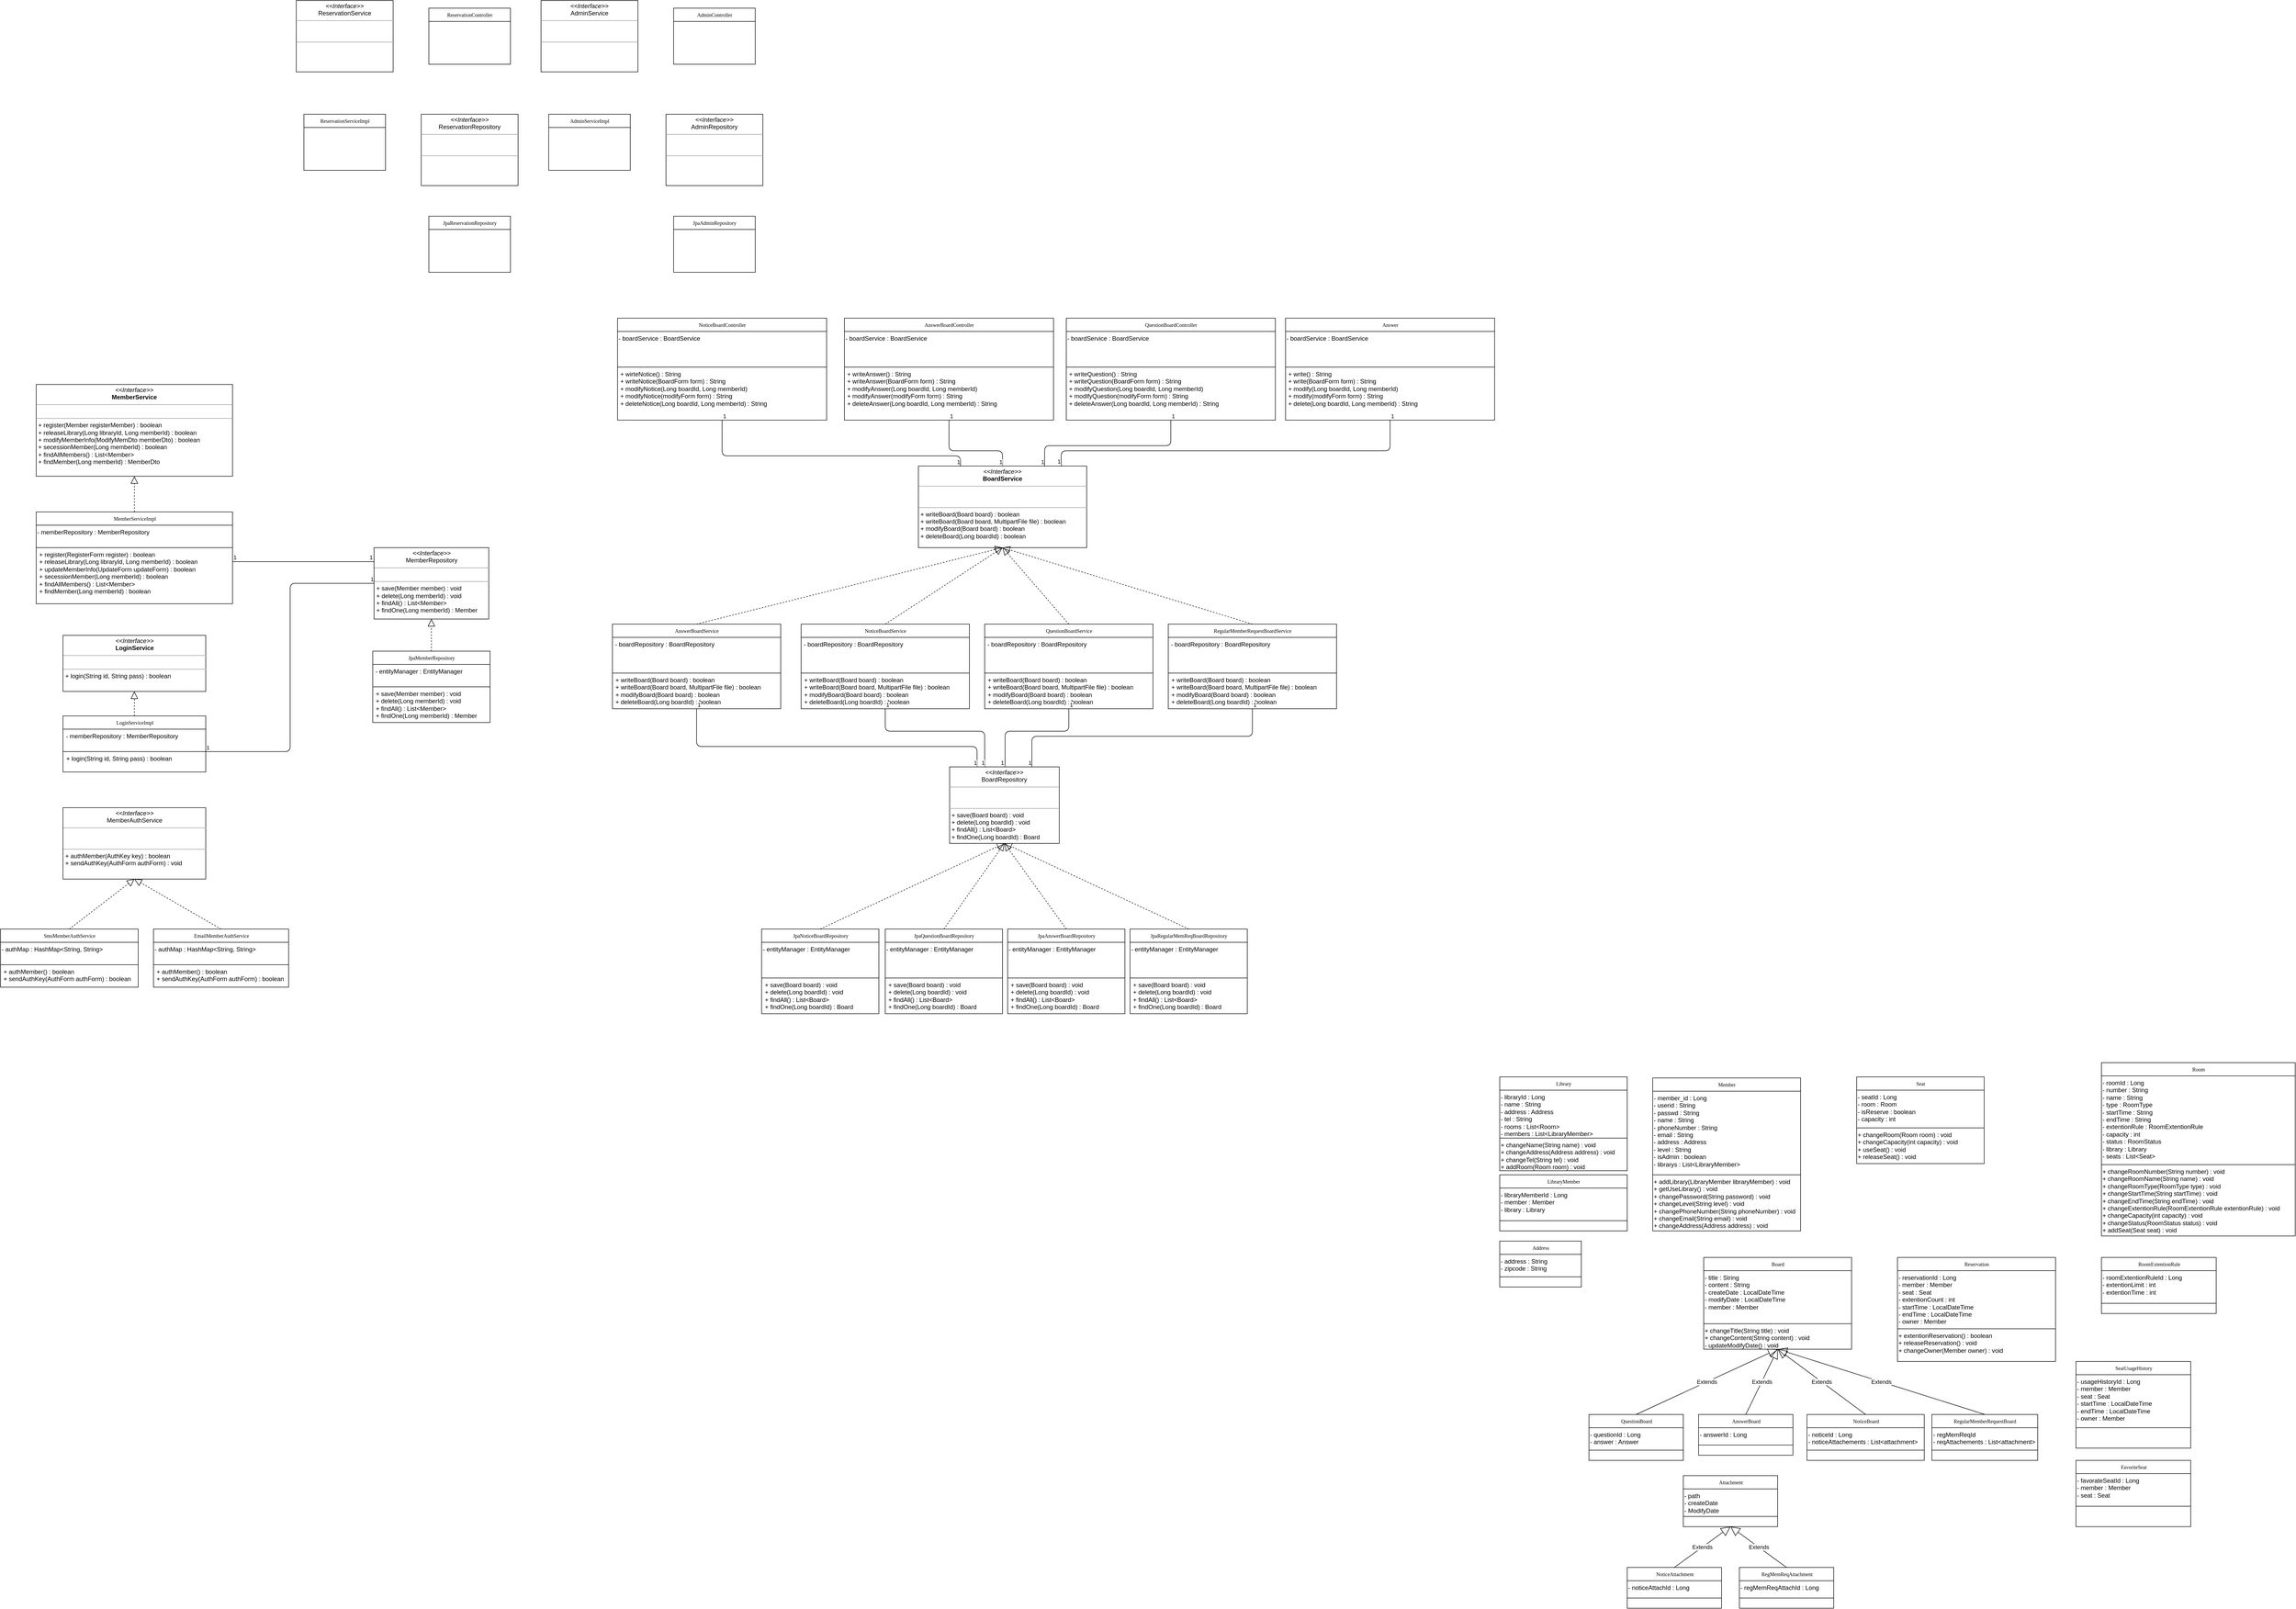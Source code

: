 <mxfile version="14.1.8" type="device"><diagram name="Page-1" id="c4acf3e9-155e-7222-9cf6-157b1a14988f"><mxGraphModel dx="2374" dy="1174" grid="1" gridSize="10" guides="1" tooltips="1" connect="1" arrows="1" fold="1" page="1" pageScale="1" pageWidth="4681" pageHeight="3300" background="#ffffff" math="0" shadow="0"><root><mxCell id="0"/><mxCell id="1" parent="0"/><mxCell id="JYwY58Fg2MvT67EO5YSX-5" value="&lt;p style=&quot;margin: 0px ; margin-top: 4px ; text-align: center&quot;&gt;&lt;i&gt;&amp;lt;&amp;lt;Interface&amp;gt;&amp;gt;&lt;/i&gt;&lt;br&gt;&lt;b&gt;BoardService&lt;/b&gt;&lt;/p&gt;&lt;hr size=&quot;1&quot;&gt;&lt;p style=&quot;margin: 0px ; margin-left: 4px&quot;&gt;&lt;br&gt;&lt;br&gt;&lt;/p&gt;&lt;hr size=&quot;1&quot;&gt;&lt;p style=&quot;margin: 0px ; margin-left: 4px&quot;&gt;+ writeBoard(Board board) : boolean&lt;/p&gt;&lt;p style=&quot;margin: 0px ; margin-left: 4px&quot;&gt;+ writeBoard(Board board, MultipartFile file) : boolean&lt;br&gt;&lt;/p&gt;&lt;p style=&quot;margin: 0px ; margin-left: 4px&quot;&gt;+ modifyBoard(Board board) : boolean&lt;/p&gt;&lt;p style=&quot;margin: 0px ; margin-left: 4px&quot;&gt;+ deleteBoard(Long boardId) : boolean&lt;br&gt;&lt;br&gt;&lt;/p&gt;" style="verticalAlign=top;align=left;overflow=fill;fontSize=12;fontFamily=Helvetica;html=1;rounded=0;shadow=0;comic=0;labelBackgroundColor=none;strokeWidth=1" parent="1" vertex="1"><mxGeometry x="1910" y="1010" width="330" height="160" as="geometry"/></mxCell><mxCell id="JYwY58Fg2MvT67EO5YSX-1" value="NoticeBoardService" style="swimlane;html=1;fontStyle=0;childLayout=stackLayout;horizontal=1;startSize=26;fillColor=none;horizontalStack=0;resizeParent=1;resizeLast=0;collapsible=1;marginBottom=0;swimlaneFillColor=#ffffff;rounded=0;shadow=0;comic=0;labelBackgroundColor=none;strokeWidth=1;fontFamily=Verdana;fontSize=10;align=center;" parent="1" vertex="1"><mxGeometry x="1680" y="1320" width="330" height="166" as="geometry"/></mxCell><mxCell id="LQoWOEpbrwDkAnCj8dgh-3" value="&amp;nbsp;- boardRepository : BoardRepository" style="text;whiteSpace=wrap;html=1;strokeColor=#000000;" vertex="1" parent="JYwY58Fg2MvT67EO5YSX-1"><mxGeometry y="26" width="330" height="70" as="geometry"/></mxCell><mxCell id="LQoWOEpbrwDkAnCj8dgh-4" value="&lt;p style=&quot;margin: 0px 0px 0px 4px&quot;&gt;+ writeBoard(Board board) : boolean&lt;/p&gt;&lt;p style=&quot;margin: 0px 0px 0px 4px&quot;&gt;+ writeBoard(Board board, MultipartFile file) : boolean&lt;br&gt;&lt;/p&gt;&lt;p style=&quot;margin: 0px 0px 0px 4px&quot;&gt;+ modifyBoard(Board board) : boolean&lt;/p&gt;&lt;p style=&quot;margin: 0px 0px 0px 4px&quot;&gt;+ deleteBoard(Long boardId) : boolean&lt;/p&gt;" style="text;whiteSpace=wrap;html=1;strokeColor=#000000;" vertex="1" parent="JYwY58Fg2MvT67EO5YSX-1"><mxGeometry y="96" width="330" height="70" as="geometry"/></mxCell><mxCell id="JYwY58Fg2MvT67EO5YSX-10" value="&lt;p style=&quot;margin: 0px ; margin-top: 4px ; text-align: center&quot;&gt;&lt;i&gt;&amp;lt;&amp;lt;Interface&amp;gt;&amp;gt;&lt;/i&gt;&lt;br&gt;ReservationService&lt;/p&gt;&lt;hr size=&quot;1&quot;&gt;&lt;p style=&quot;margin: 0px ; margin-left: 4px&quot;&gt;&lt;br&gt;&lt;br&gt;&lt;/p&gt;&lt;hr size=&quot;1&quot;&gt;&lt;p style=&quot;margin: 0px ; margin-left: 4px&quot;&gt;&lt;br&gt;&lt;br&gt;&lt;/p&gt;" style="verticalAlign=top;align=left;overflow=fill;fontSize=12;fontFamily=Helvetica;html=1;rounded=0;shadow=0;comic=0;labelBackgroundColor=none;strokeWidth=1" parent="1" vertex="1"><mxGeometry x="690" y="97" width="190" height="140" as="geometry"/></mxCell><mxCell id="JYwY58Fg2MvT67EO5YSX-6" value="NoticeBoardController" style="swimlane;html=1;fontStyle=0;childLayout=stackLayout;horizontal=1;startSize=26;fillColor=none;horizontalStack=0;resizeParent=1;resizeLast=0;collapsible=1;marginBottom=0;swimlaneFillColor=#ffffff;rounded=0;shadow=0;comic=0;labelBackgroundColor=none;strokeWidth=1;fontFamily=Verdana;fontSize=10;align=center;" parent="1" vertex="1"><mxGeometry x="1320" y="720" width="410" height="200" as="geometry"/></mxCell><mxCell id="LQoWOEpbrwDkAnCj8dgh-22" value="- boardService : BoardService" style="text;whiteSpace=wrap;html=1;strokeColor=#000000;" vertex="1" parent="JYwY58Fg2MvT67EO5YSX-6"><mxGeometry y="26" width="410" height="70" as="geometry"/></mxCell><mxCell id="LQoWOEpbrwDkAnCj8dgh-27" value="&amp;nbsp;+ wirteNotice() : String&lt;br&gt;&amp;nbsp;+ writeNotice(BoardForm form) : String&lt;br&gt;&amp;nbsp;+ modifyNotice(Long boardId, Long memberId)&amp;nbsp;&lt;br&gt;&amp;nbsp;+ modifyNotice(modifyForm form) : String&lt;br&gt;&amp;nbsp;+ deleteNotice(Long boardId, Long memberId) : String" style="text;whiteSpace=wrap;html=1;strokeColor=#000000;" vertex="1" parent="JYwY58Fg2MvT67EO5YSX-6"><mxGeometry y="96" width="410" height="104" as="geometry"/></mxCell><mxCell id="JYwY58Fg2MvT67EO5YSX-11" value="&lt;p style=&quot;margin: 0px ; margin-top: 4px ; text-align: center&quot;&gt;&lt;i&gt;&amp;lt;&amp;lt;Interface&amp;gt;&amp;gt;&lt;/i&gt;&lt;br&gt;ReservationRepository&lt;/p&gt;&lt;hr size=&quot;1&quot;&gt;&lt;p style=&quot;margin: 0px ; margin-left: 4px&quot;&gt;&lt;br&gt;&lt;br&gt;&lt;/p&gt;&lt;hr size=&quot;1&quot;&gt;&lt;p style=&quot;margin: 0px ; margin-left: 4px&quot;&gt;&lt;br&gt;&lt;br&gt;&lt;/p&gt;" style="verticalAlign=top;align=left;overflow=fill;fontSize=12;fontFamily=Helvetica;html=1;rounded=0;shadow=0;comic=0;labelBackgroundColor=none;strokeWidth=1" parent="1" vertex="1"><mxGeometry x="935" y="320" width="190" height="140" as="geometry"/></mxCell><mxCell id="JYwY58Fg2MvT67EO5YSX-12" value="ReservationController" style="swimlane;html=1;fontStyle=0;childLayout=stackLayout;horizontal=1;startSize=26;fillColor=none;horizontalStack=0;resizeParent=1;resizeLast=0;collapsible=1;marginBottom=0;swimlaneFillColor=#ffffff;rounded=0;shadow=0;comic=0;labelBackgroundColor=none;strokeWidth=1;fontFamily=Verdana;fontSize=10;align=center;" parent="1" vertex="1"><mxGeometry x="950" y="112" width="160" height="110" as="geometry"/></mxCell><mxCell id="JYwY58Fg2MvT67EO5YSX-13" value="ReservationServiceImpl" style="swimlane;html=1;fontStyle=0;childLayout=stackLayout;horizontal=1;startSize=26;fillColor=none;horizontalStack=0;resizeParent=1;resizeLast=0;collapsible=1;marginBottom=0;swimlaneFillColor=#ffffff;rounded=0;shadow=0;comic=0;labelBackgroundColor=none;strokeWidth=1;fontFamily=Verdana;fontSize=10;align=center;" parent="1" vertex="1"><mxGeometry x="705" y="320" width="160" height="110" as="geometry"/></mxCell><mxCell id="JYwY58Fg2MvT67EO5YSX-15" value="&lt;p style=&quot;margin: 0px ; margin-top: 4px ; text-align: center&quot;&gt;&lt;i&gt;&amp;lt;&amp;lt;Interface&amp;gt;&amp;gt;&lt;/i&gt;&lt;br&gt;BoardRepository&lt;/p&gt;&lt;hr size=&quot;1&quot;&gt;&lt;p style=&quot;margin: 0px ; margin-left: 4px&quot;&gt;&lt;br&gt;&lt;br&gt;&lt;/p&gt;&lt;hr size=&quot;1&quot;&gt;&lt;p style=&quot;margin: 0px ; margin-left: 4px&quot;&gt;+ save(Board board) : void&lt;/p&gt;&lt;p style=&quot;margin: 0px ; margin-left: 4px&quot;&gt;+ delete(Long boardId) : void&lt;/p&gt;&lt;p style=&quot;margin: 0px ; margin-left: 4px&quot;&gt;+ findAll() : List&amp;lt;Board&amp;gt;&lt;/p&gt;&lt;p style=&quot;margin: 0px ; margin-left: 4px&quot;&gt;+ findOne(Long boardId) : Board&lt;br&gt;&lt;br&gt;&lt;/p&gt;" style="verticalAlign=top;align=left;overflow=fill;fontSize=12;fontFamily=Helvetica;html=1;rounded=0;shadow=0;comic=0;labelBackgroundColor=none;strokeWidth=1" parent="1" vertex="1"><mxGeometry x="1971.25" y="1600" width="215" height="150" as="geometry"/></mxCell><mxCell id="JYwY58Fg2MvT67EO5YSX-16" value="JpaNoticeBoardRepository" style="swimlane;html=1;fontStyle=0;childLayout=stackLayout;horizontal=1;startSize=26;fillColor=none;horizontalStack=0;resizeParent=1;resizeLast=0;collapsible=1;marginBottom=0;swimlaneFillColor=#ffffff;rounded=0;shadow=0;comic=0;labelBackgroundColor=none;strokeWidth=1;fontFamily=Verdana;fontSize=10;align=center;" parent="1" vertex="1"><mxGeometry x="1602.5" y="1918" width="230" height="166" as="geometry"/></mxCell><mxCell id="LQoWOEpbrwDkAnCj8dgh-14" value="- entityManager : EntityManager&lt;span style=&quot;color: rgba(0 , 0 , 0 , 0) ; font-family: monospace ; font-size: 0px&quot;&gt;%3CmxGraphModel%3E%3Croot%3E%3CmxCell%20id%3D%220%22%2F%3E%3CmxCell%20id%3D%221%22%20parent%3D%220%22%2F%3E%3CmxCell%20id%3D%222%22%20value%3D%22%26amp%3Bnbsp%3B-%20boardRepository%20%3A%20BoardRepository%22%20style%3D%22text%3BwhiteSpace%3Dwrap%3Bhtml%3D1%3BstrokeColor%3D%23000000%3B%22%20vertex%3D%221%22%20parent%3D%221%22%3E%3CmxGeometry%20x%3D%221360%22%20y%3D%221346%22%20width%3D%22330%22%20height%3D%2270%22%20as%3D%22geometry%22%2F%3E%3C%2FmxCell%3E%3C%2Froot%3E%3C%2FmxGraphModel%3E&lt;/span&gt;" style="text;whiteSpace=wrap;html=1;strokeColor=#000000;" vertex="1" parent="JYwY58Fg2MvT67EO5YSX-16"><mxGeometry y="26" width="230" height="70" as="geometry"/></mxCell><mxCell id="LQoWOEpbrwDkAnCj8dgh-15" value="&lt;p style=&quot;margin: 0px 0px 0px 4px&quot;&gt;+ save(Board board) : void&lt;/p&gt;&lt;p style=&quot;margin: 0px 0px 0px 4px&quot;&gt;+ delete(Long boardId) : void&lt;/p&gt;&lt;p style=&quot;margin: 0px 0px 0px 4px&quot;&gt;+ findAll() : List&amp;lt;Board&amp;gt;&lt;/p&gt;&lt;p style=&quot;margin: 0px 0px 0px 4px&quot;&gt;+ findOne(Long boardId) : Board&lt;br&gt;&lt;/p&gt;" style="text;whiteSpace=wrap;html=1;strokeColor=#000000;" vertex="1" parent="JYwY58Fg2MvT67EO5YSX-16"><mxGeometry y="96" width="230" height="70" as="geometry"/></mxCell><mxCell id="JYwY58Fg2MvT67EO5YSX-17" value="JpaReservationRepository" style="swimlane;html=1;fontStyle=0;childLayout=stackLayout;horizontal=1;startSize=26;fillColor=none;horizontalStack=0;resizeParent=1;resizeLast=0;collapsible=1;marginBottom=0;swimlaneFillColor=#ffffff;rounded=0;shadow=0;comic=0;labelBackgroundColor=none;strokeWidth=1;fontFamily=Verdana;fontSize=10;align=center;" parent="1" vertex="1"><mxGeometry x="950" y="520" width="160" height="110" as="geometry"/></mxCell><mxCell id="JYwY58Fg2MvT67EO5YSX-18" value="&lt;p style=&quot;margin: 0px ; margin-top: 4px ; text-align: center&quot;&gt;&lt;i&gt;&amp;lt;&amp;lt;Interface&amp;gt;&amp;gt;&lt;/i&gt;&lt;br&gt;&lt;b&gt;MemberService&lt;/b&gt;&lt;/p&gt;&lt;hr size=&quot;1&quot;&gt;&lt;p style=&quot;margin: 0px ; margin-left: 4px&quot;&gt;&lt;br&gt;&lt;/p&gt;&lt;hr size=&quot;1&quot;&gt;&lt;p style=&quot;margin: 0px ; margin-left: 4px&quot;&gt;&lt;span&gt;+ register(Member registerMember) : boolean&lt;/span&gt;&lt;br&gt;&lt;/p&gt;&lt;p style=&quot;margin: 0px ; margin-left: 4px&quot;&gt;&lt;span&gt;+ releaseLibrary(Long libraryId, Long memberId) : boolean&lt;/span&gt;&lt;br&gt;&lt;/p&gt;&lt;p style=&quot;margin: 0px ; margin-left: 4px&quot;&gt;+ modifyMemberInfo(ModifyMemDto memberDto) : boolean&lt;/p&gt;&lt;p style=&quot;margin: 0px ; margin-left: 4px&quot;&gt;+ secessionMember(Long memberId) : boolean&lt;/p&gt;&lt;p style=&quot;margin: 0px ; margin-left: 4px&quot;&gt;+ findAllMembers() : List&amp;lt;Member&amp;gt;&lt;/p&gt;&lt;p style=&quot;margin: 0px ; margin-left: 4px&quot;&gt;+ findMember(Long memberId) : MemberDto&lt;/p&gt;" style="verticalAlign=top;align=left;overflow=fill;fontSize=12;fontFamily=Helvetica;html=1;rounded=0;shadow=0;comic=0;labelBackgroundColor=none;strokeWidth=1" parent="1" vertex="1"><mxGeometry x="180" y="850" width="385" height="180" as="geometry"/></mxCell><mxCell id="JYwY58Fg2MvT67EO5YSX-28" value="AdminController" style="swimlane;html=1;fontStyle=0;childLayout=stackLayout;horizontal=1;startSize=26;fillColor=none;horizontalStack=0;resizeParent=1;resizeLast=0;collapsible=1;marginBottom=0;swimlaneFillColor=#ffffff;rounded=0;shadow=0;comic=0;labelBackgroundColor=none;strokeWidth=1;fontFamily=Verdana;fontSize=10;align=center;" parent="1" vertex="1"><mxGeometry x="1430" y="112" width="160" height="110" as="geometry"/></mxCell><mxCell id="JYwY58Fg2MvT67EO5YSX-29" value="AdminServiceImpl" style="swimlane;html=1;fontStyle=0;childLayout=stackLayout;horizontal=1;startSize=26;fillColor=none;horizontalStack=0;resizeParent=1;resizeLast=0;collapsible=1;marginBottom=0;swimlaneFillColor=#ffffff;rounded=0;shadow=0;comic=0;labelBackgroundColor=none;strokeWidth=1;fontFamily=Verdana;fontSize=10;align=center;" parent="1" vertex="1"><mxGeometry x="1185" y="320" width="160" height="110" as="geometry"/></mxCell><mxCell id="JYwY58Fg2MvT67EO5YSX-30" value="JpaAdminRepository" style="swimlane;html=1;fontStyle=0;childLayout=stackLayout;horizontal=1;startSize=26;fillColor=none;horizontalStack=0;resizeParent=1;resizeLast=0;collapsible=1;marginBottom=0;swimlaneFillColor=#ffffff;rounded=0;shadow=0;comic=0;labelBackgroundColor=none;strokeWidth=1;fontFamily=Verdana;fontSize=10;align=center;" parent="1" vertex="1"><mxGeometry x="1430" y="520" width="160" height="110" as="geometry"/></mxCell><mxCell id="JYwY58Fg2MvT67EO5YSX-21" value="&lt;p style=&quot;margin: 0px ; margin-top: 4px ; text-align: center&quot;&gt;&lt;i&gt;&amp;lt;&amp;lt;Interface&amp;gt;&amp;gt;&lt;/i&gt;&lt;br&gt;MemberRepository&lt;/p&gt;&lt;hr size=&quot;1&quot;&gt;&lt;p style=&quot;margin: 0px ; margin-left: 4px&quot;&gt;&lt;br&gt;&lt;/p&gt;&lt;hr size=&quot;1&quot;&gt;&lt;p style=&quot;margin: 0px ; margin-left: 4px&quot;&gt;+ save(Member member) : void&lt;/p&gt;&lt;p style=&quot;margin: 0px ; margin-left: 4px&quot;&gt;+ delete(Long memberId) : void&lt;/p&gt;&lt;p style=&quot;margin: 0px ; margin-left: 4px&quot;&gt;+ findAll() : List&amp;lt;Member&amp;gt;&lt;/p&gt;&lt;p style=&quot;margin: 0px ; margin-left: 4px&quot;&gt;+ findOne(Long memberId) : Member&lt;/p&gt;" style="verticalAlign=top;align=left;overflow=fill;fontSize=12;fontFamily=Helvetica;html=1;rounded=0;shadow=0;comic=0;labelBackgroundColor=none;strokeWidth=1" parent="1" vertex="1"><mxGeometry x="842.5" y="1170" width="225" height="140" as="geometry"/></mxCell><mxCell id="JYwY58Fg2MvT67EO5YSX-20" value="MemberServiceImpl" style="swimlane;html=1;fontStyle=0;childLayout=stackLayout;horizontal=1;startSize=26;fillColor=none;horizontalStack=0;resizeParent=1;resizeLast=0;collapsible=1;marginBottom=0;swimlaneFillColor=#ffffff;rounded=0;shadow=0;comic=0;labelBackgroundColor=none;strokeWidth=1;fontFamily=Verdana;fontSize=10;align=center;" parent="1" vertex="1"><mxGeometry x="180" y="1100" width="385" height="180" as="geometry"/></mxCell><mxCell id="FYDScDOwtuk2mLoqaVdQ-5" value="- memberRepository : MemberRepository" style="text;whiteSpace=wrap;html=1;strokeWidth=1;strokeColor=#000000;" parent="JYwY58Fg2MvT67EO5YSX-20" vertex="1"><mxGeometry y="26" width="385" height="44" as="geometry"/></mxCell><mxCell id="FYDScDOwtuk2mLoqaVdQ-6" value="&lt;p style=&quot;margin: 0px 0px 0px 4px&quot;&gt;&lt;span&gt;+ register(RegisterForm register) : boolean&lt;/span&gt;&lt;br&gt;&lt;/p&gt;&lt;p style=&quot;margin: 0px 0px 0px 4px&quot;&gt;&lt;span&gt;+ releaseLibrary(Long libraryId, Long memberId) : boolean&lt;/span&gt;&lt;br&gt;&lt;/p&gt;&lt;p style=&quot;margin: 0px 0px 0px 4px&quot;&gt;+ updateMemberInfo(UpdateForm updateForm) : boolean&lt;/p&gt;&lt;p style=&quot;margin: 0px 0px 0px 4px&quot;&gt;+ secessionMember(Long memberId) : boolean&lt;/p&gt;&lt;p style=&quot;margin: 0px 0px 0px 4px&quot;&gt;+ findAllMembers() : List&amp;lt;Member&amp;gt;&lt;/p&gt;&lt;p style=&quot;margin: 0px 0px 0px 4px&quot;&gt;+ findMember(Long memberId) : boolean&lt;/p&gt;" style="text;whiteSpace=wrap;html=1;strokeWidth=1;strokeColor=#000000;" parent="JYwY58Fg2MvT67EO5YSX-20" vertex="1"><mxGeometry y="70" width="385" height="110" as="geometry"/></mxCell><mxCell id="JYwY58Fg2MvT67EO5YSX-23" value="&lt;p style=&quot;margin: 0px ; margin-top: 4px ; text-align: center&quot;&gt;&lt;i&gt;&amp;lt;&amp;lt;Interface&amp;gt;&amp;gt;&lt;/i&gt;&lt;br&gt;MemberAuthService&lt;/p&gt;&lt;hr size=&quot;1&quot;&gt;&lt;p style=&quot;margin: 0px ; margin-left: 4px&quot;&gt;&lt;br&gt;&lt;br&gt;&lt;/p&gt;&lt;hr size=&quot;1&quot;&gt;&lt;p style=&quot;margin: 0px ; margin-left: 4px&quot;&gt;+ authMember(AuthKey key) : boolean&lt;/p&gt;&lt;p style=&quot;margin: 0px ; margin-left: 4px&quot;&gt;+ sendAuthKey(AuthForm authForm) : void&lt;br&gt;&lt;br&gt;&lt;/p&gt;" style="verticalAlign=top;align=left;overflow=fill;fontSize=12;fontFamily=Helvetica;html=1;rounded=0;shadow=0;comic=0;labelBackgroundColor=none;strokeWidth=1" parent="1" vertex="1"><mxGeometry x="232.5" y="1680" width="280" height="140" as="geometry"/></mxCell><mxCell id="JYwY58Fg2MvT67EO5YSX-24" value="JpaMemberRepository" style="swimlane;html=1;fontStyle=0;childLayout=stackLayout;horizontal=1;startSize=26;fillColor=none;horizontalStack=0;resizeParent=1;resizeLast=0;collapsible=1;marginBottom=0;swimlaneFillColor=#ffffff;rounded=0;shadow=0;comic=0;labelBackgroundColor=none;strokeWidth=1;fontFamily=Verdana;fontSize=10;align=center;" parent="1" vertex="1"><mxGeometry x="840" y="1373" width="230" height="140" as="geometry"/></mxCell><mxCell id="l950HwIEfaTfYwo0oghI-3" value="&amp;nbsp;- entityManager : EntityManager" style="text;whiteSpace=wrap;html=1;strokeColor=#000000;" parent="JYwY58Fg2MvT67EO5YSX-24" vertex="1"><mxGeometry y="26" width="230" height="44" as="geometry"/></mxCell><mxCell id="l950HwIEfaTfYwo0oghI-4" value="&lt;p style=&quot;margin: 0px 0px 0px 4px&quot;&gt;+ save(Member member) : void&lt;/p&gt;&lt;p style=&quot;margin: 0px 0px 0px 4px&quot;&gt;+ delete(Long memberId) : void&lt;/p&gt;&lt;p style=&quot;margin: 0px 0px 0px 4px&quot;&gt;+ findAll() : List&amp;lt;Member&amp;gt;&lt;/p&gt;&lt;p style=&quot;margin: 0px 0px 0px 4px&quot;&gt;+ findOne(Long memberId) : Member&lt;/p&gt;" style="text;whiteSpace=wrap;html=1;strokeColor=#000000;" parent="JYwY58Fg2MvT67EO5YSX-24" vertex="1"><mxGeometry y="70" width="230" height="70" as="geometry"/></mxCell><mxCell id="JYwY58Fg2MvT67EO5YSX-22" value="SmsMemberAuthService" style="swimlane;html=1;fontStyle=0;childLayout=stackLayout;horizontal=1;startSize=26;fillColor=none;horizontalStack=0;resizeParent=1;resizeLast=0;collapsible=1;marginBottom=0;swimlaneFillColor=#ffffff;rounded=0;shadow=0;comic=0;labelBackgroundColor=none;strokeWidth=1;fontFamily=Verdana;fontSize=10;align=center;" parent="1" vertex="1"><mxGeometry x="110" y="1918" width="270" height="114" as="geometry"/></mxCell><mxCell id="l950HwIEfaTfYwo0oghI-6" value="- authMap : HashMap&amp;lt;String, String&amp;gt;" style="text;whiteSpace=wrap;html=1;strokeColor=#000000;" parent="JYwY58Fg2MvT67EO5YSX-22" vertex="1"><mxGeometry y="26" width="270" height="44" as="geometry"/></mxCell><mxCell id="l950HwIEfaTfYwo0oghI-7" value="&lt;p style=&quot;margin: 0px 0px 0px 4px&quot;&gt;+ authMember() : boolean&lt;/p&gt;&lt;p style=&quot;margin: 0px 0px 0px 4px&quot;&gt;+ sendAuthKey(AuthForm authForm) : boolean&lt;/p&gt;" style="text;whiteSpace=wrap;html=1;strokeColor=#000000;" parent="JYwY58Fg2MvT67EO5YSX-22" vertex="1"><mxGeometry y="70" width="270" height="44" as="geometry"/></mxCell><mxCell id="JYwY58Fg2MvT67EO5YSX-25" value="EmailMemberAuthService" style="swimlane;html=1;fontStyle=0;childLayout=stackLayout;horizontal=1;startSize=26;fillColor=none;horizontalStack=0;resizeParent=1;resizeLast=0;collapsible=1;marginBottom=0;swimlaneFillColor=#ffffff;rounded=0;shadow=0;comic=0;labelBackgroundColor=none;strokeWidth=1;fontFamily=Verdana;fontSize=10;align=center;" parent="1" vertex="1"><mxGeometry x="410" y="1918" width="265" height="114" as="geometry"/></mxCell><mxCell id="l950HwIEfaTfYwo0oghI-8" value="&lt;span&gt;- authMap : HashMap&amp;lt;String, String&amp;gt;&lt;/span&gt;" style="text;whiteSpace=wrap;html=1;strokeColor=#000000;" parent="JYwY58Fg2MvT67EO5YSX-25" vertex="1"><mxGeometry y="26" width="265" height="44" as="geometry"/></mxCell><mxCell id="l950HwIEfaTfYwo0oghI-9" value="&lt;p style=&quot;margin: 0px 0px 0px 4px&quot;&gt;+ authMember() : boolean&lt;/p&gt;&lt;p style=&quot;margin: 0px 0px 0px 4px&quot;&gt;+ sendAuthKey(AuthForm authForm) : boolean&lt;/p&gt;" style="text;whiteSpace=wrap;html=1;strokeColor=#000000;" parent="JYwY58Fg2MvT67EO5YSX-25" vertex="1"><mxGeometry y="70" width="265" height="44" as="geometry"/></mxCell><mxCell id="JYwY58Fg2MvT67EO5YSX-26" value="&lt;p style=&quot;margin: 0px ; margin-top: 4px ; text-align: center&quot;&gt;&lt;i&gt;&amp;lt;&amp;lt;Interface&amp;gt;&amp;gt;&lt;/i&gt;&lt;br&gt;AdminService&lt;/p&gt;&lt;hr size=&quot;1&quot;&gt;&lt;p style=&quot;margin: 0px ; margin-left: 4px&quot;&gt;&lt;br&gt;&lt;br&gt;&lt;/p&gt;&lt;hr size=&quot;1&quot;&gt;&lt;p style=&quot;margin: 0px ; margin-left: 4px&quot;&gt;&lt;br&gt;&lt;br&gt;&lt;/p&gt;" style="verticalAlign=top;align=left;overflow=fill;fontSize=12;fontFamily=Helvetica;html=1;rounded=0;shadow=0;comic=0;labelBackgroundColor=none;strokeWidth=1" parent="1" vertex="1"><mxGeometry x="1170" y="97" width="190" height="140" as="geometry"/></mxCell><mxCell id="JYwY58Fg2MvT67EO5YSX-27" value="&lt;p style=&quot;margin: 0px ; margin-top: 4px ; text-align: center&quot;&gt;&lt;i&gt;&amp;lt;&amp;lt;Interface&amp;gt;&amp;gt;&lt;/i&gt;&lt;br&gt;AdminRepository&lt;/p&gt;&lt;hr size=&quot;1&quot;&gt;&lt;p style=&quot;margin: 0px ; margin-left: 4px&quot;&gt;&lt;br&gt;&lt;br&gt;&lt;/p&gt;&lt;hr size=&quot;1&quot;&gt;&lt;p style=&quot;margin: 0px ; margin-left: 4px&quot;&gt;&lt;br&gt;&lt;br&gt;&lt;/p&gt;" style="verticalAlign=top;align=left;overflow=fill;fontSize=12;fontFamily=Helvetica;html=1;rounded=0;shadow=0;comic=0;labelBackgroundColor=none;strokeWidth=1" parent="1" vertex="1"><mxGeometry x="1415" y="320" width="190" height="140" as="geometry"/></mxCell><mxCell id="JYwY58Fg2MvT67EO5YSX-31" value="Library" style="swimlane;html=1;fontStyle=0;childLayout=stackLayout;horizontal=1;startSize=26;fillColor=none;horizontalStack=0;resizeParent=1;resizeLast=0;collapsible=1;marginBottom=0;swimlaneFillColor=#ffffff;rounded=0;shadow=0;comic=0;labelBackgroundColor=none;strokeWidth=1;fontFamily=Verdana;fontSize=10;align=center;" parent="1" vertex="1"><mxGeometry x="3050" y="2208" width="250" height="184" as="geometry"/></mxCell><mxCell id="FYDScDOwtuk2mLoqaVdQ-15" value="- libraryId : Long&lt;br&gt;- name : String&lt;br&gt;- address : Address&lt;br&gt;- tel : String&lt;br&gt;- rooms : List&amp;lt;Room&amp;gt;&lt;br&gt;- members : List&amp;lt;LibraryMember&amp;gt;" style="text;whiteSpace=wrap;html=1;strokeColor=#000000;" parent="JYwY58Fg2MvT67EO5YSX-31" vertex="1"><mxGeometry y="26" width="250" height="94" as="geometry"/></mxCell><mxCell id="FYDScDOwtuk2mLoqaVdQ-16" value="+ changeName(String name) : void&lt;br&gt;+ changeAddress(Address address) : void&lt;br&gt;+ changeTel(String tel) : void&lt;br&gt;+ addRoom(Room room) : void" style="text;whiteSpace=wrap;html=1;strokeColor=#000000;" parent="JYwY58Fg2MvT67EO5YSX-31" vertex="1"><mxGeometry y="120" width="250" height="64" as="geometry"/></mxCell><mxCell id="JYwY58Fg2MvT67EO5YSX-32" value="Room" style="swimlane;html=1;fontStyle=0;childLayout=stackLayout;horizontal=1;startSize=26;fillColor=none;horizontalStack=0;resizeParent=1;resizeLast=0;collapsible=1;marginBottom=0;swimlaneFillColor=#ffffff;rounded=0;shadow=0;comic=0;labelBackgroundColor=none;strokeWidth=1;fontFamily=Verdana;fontSize=10;align=center;" parent="1" vertex="1"><mxGeometry x="4230" y="2180" width="380" height="340" as="geometry"/></mxCell><mxCell id="FYDScDOwtuk2mLoqaVdQ-20" value="- roomId : Long&lt;br&gt;- number : String&lt;br&gt;- name : String&lt;br&gt;- type : RoomType&lt;br&gt;- startTime : String&lt;br&gt;- endTime : String&lt;br&gt;- extentionRule : RoomExtentionRule&lt;br&gt;- capacity : int&lt;br&gt;- status : RoomStatus&lt;br&gt;- library : Library&lt;br&gt;- seats : List&amp;lt;Seat&amp;gt;" style="text;whiteSpace=wrap;html=1;strokeColor=#000000;" parent="JYwY58Fg2MvT67EO5YSX-32" vertex="1"><mxGeometry y="26" width="380" height="174" as="geometry"/></mxCell><mxCell id="FYDScDOwtuk2mLoqaVdQ-21" value="+ changeRoomNumber(String number) : void&lt;br&gt;+ changeRoomName(String name) : void&lt;br&gt;+ changeRoomType(RoomType type) : void&lt;br&gt;+ changeStartTime(String startTime) : void&lt;br&gt;+ changeEndTime(String endTime) : void&lt;br&gt;+ changeExtentionRule(RoomExtentionRule extentionRule) : void&lt;br&gt;+ changeCapacity(int capacity) : void&lt;br&gt;+ changeStatus(RoomStatus status) : void&lt;br&gt;+ addSeat(Seat seat) : void" style="text;whiteSpace=wrap;html=1;strokeColor=#000000;" parent="JYwY58Fg2MvT67EO5YSX-32" vertex="1"><mxGeometry y="200" width="380" height="140" as="geometry"/></mxCell><mxCell id="JYwY58Fg2MvT67EO5YSX-33" value="Seat" style="swimlane;html=1;fontStyle=0;childLayout=stackLayout;horizontal=1;startSize=26;fillColor=none;horizontalStack=0;resizeParent=1;resizeLast=0;collapsible=1;marginBottom=0;swimlaneFillColor=#ffffff;rounded=0;shadow=0;comic=0;labelBackgroundColor=none;strokeWidth=1;fontFamily=Verdana;fontSize=10;align=center;" parent="1" vertex="1"><mxGeometry x="3750" y="2208" width="250" height="170" as="geometry"/></mxCell><mxCell id="FYDScDOwtuk2mLoqaVdQ-10" value="- seatId : Long&lt;br&gt;- room : Room&lt;br&gt;- isReserve : boolean&lt;br&gt;- capacity : int" style="text;whiteSpace=wrap;html=1;strokeColor=#000000;" parent="JYwY58Fg2MvT67EO5YSX-33" vertex="1"><mxGeometry y="26" width="250" height="74" as="geometry"/></mxCell><mxCell id="VxB8rmsZQny5Vksr-aOf-30" value="+ changeRoom(Room room) : void&lt;br&gt;+ changeCapacity(int capacity) : void&lt;br&gt;+ useSeat() : void&lt;br&gt;+ releaseSeat() : void" style="text;whiteSpace=wrap;html=1;strokeColor=#000000;" parent="JYwY58Fg2MvT67EO5YSX-33" vertex="1"><mxGeometry y="100" width="250" height="70" as="geometry"/></mxCell><mxCell id="JYwY58Fg2MvT67EO5YSX-34" value="Reservation" style="swimlane;html=1;fontStyle=0;childLayout=stackLayout;horizontal=1;startSize=26;fillColor=none;horizontalStack=0;resizeParent=1;resizeLast=0;collapsible=1;marginBottom=0;swimlaneFillColor=#ffffff;rounded=0;shadow=0;comic=0;labelBackgroundColor=none;strokeWidth=1;fontFamily=Verdana;fontSize=10;align=center;" parent="1" vertex="1"><mxGeometry x="3830" y="2562" width="310" height="204" as="geometry"/></mxCell><mxCell id="VxB8rmsZQny5Vksr-aOf-34" value="- reservationId : Long&lt;br&gt;- member : Member&lt;br&gt;- seat : Seat&lt;br&gt;- extentionCount : int&lt;br&gt;- startTime : LocalDateTime&lt;br&gt;- endTime : LocalDateTime&lt;br&gt;- owner : Member" style="text;whiteSpace=wrap;html=1;strokeColor=#000000;" parent="JYwY58Fg2MvT67EO5YSX-34" vertex="1"><mxGeometry y="26" width="310" height="114" as="geometry"/></mxCell><mxCell id="VxB8rmsZQny5Vksr-aOf-35" value="+ extentionReservation() : boolean&lt;br&gt;+ releaseReservation() : void&lt;br&gt;+ changeOwner(Member owner) : void" style="text;whiteSpace=wrap;html=1;strokeColor=#000000;" parent="JYwY58Fg2MvT67EO5YSX-34" vertex="1"><mxGeometry y="140" width="310" height="64" as="geometry"/></mxCell><mxCell id="JYwY58Fg2MvT67EO5YSX-35" value="Board" style="swimlane;html=1;fontStyle=0;childLayout=stackLayout;horizontal=1;startSize=26;fillColor=none;horizontalStack=0;resizeParent=1;resizeLast=0;collapsible=1;marginBottom=0;swimlaneFillColor=#ffffff;rounded=0;shadow=0;comic=0;labelBackgroundColor=none;strokeWidth=1;fontFamily=Verdana;fontSize=10;align=center;" parent="1" vertex="1"><mxGeometry x="3450" y="2562" width="290" height="180" as="geometry"/></mxCell><mxCell id="VxB8rmsZQny5Vksr-aOf-1" value="- title : String&lt;br&gt;- content : String&lt;br&gt;- createDate : LocalDateTime&lt;br&gt;- modifyDate : LocalDateTime&lt;br&gt;- member : Member" style="text;whiteSpace=wrap;html=1;strokeColor=#000000;" parent="JYwY58Fg2MvT67EO5YSX-35" vertex="1"><mxGeometry y="26" width="290" height="104" as="geometry"/></mxCell><mxCell id="VxB8rmsZQny5Vksr-aOf-2" value="+ changeTitle(String title) : void&lt;br&gt;+ changeContent(String content) : void&lt;br&gt;- updateModifyDate() : void" style="text;whiteSpace=wrap;html=1;strokeColor=#000000;" parent="JYwY58Fg2MvT67EO5YSX-35" vertex="1"><mxGeometry y="130" width="290" height="50" as="geometry"/></mxCell><mxCell id="JYwY58Fg2MvT67EO5YSX-36" value="Member" style="swimlane;html=1;fontStyle=0;childLayout=stackLayout;horizontal=1;startSize=26;fillColor=none;horizontalStack=0;resizeParent=1;resizeLast=0;collapsible=1;marginBottom=0;swimlaneFillColor=#ffffff;rounded=0;shadow=0;comic=0;labelBackgroundColor=none;strokeWidth=1;fontFamily=Verdana;fontSize=10;align=center;" parent="1" vertex="1"><mxGeometry x="3350" y="2210" width="290" height="300" as="geometry"/></mxCell><mxCell id="FYDScDOwtuk2mLoqaVdQ-7" value="- member_id : Long&lt;br&gt;- userid : String&lt;br&gt;- passwd : String&lt;br&gt;- name : String&lt;br&gt;- phoneNumber : String&lt;br&gt;- email : String&lt;br&gt;- address : Address&lt;br&gt;- level : String&lt;br&gt;- isAdmin : boolean&lt;br&gt;- librarys : List&amp;lt;LibraryMember&amp;gt;" style="text;whiteSpace=wrap;html=1;strokeColor=#000000;" parent="JYwY58Fg2MvT67EO5YSX-36" vertex="1"><mxGeometry y="26" width="290" height="164" as="geometry"/></mxCell><mxCell id="FYDScDOwtuk2mLoqaVdQ-9" value="+ addLibrary(LibraryMember libraryMember) : void&lt;br&gt;+ getUseLibrary() : void&lt;br&gt;+ changePassword(String password) : void&lt;br&gt;+ changeLevel(String level) : void&lt;br&gt;+ changePhoneNumber(String phoneNumber) : void&amp;nbsp;&lt;br&gt;+ changeEmail(String email) : void&lt;br&gt;+ changeAddress(Address address) : void" style="text;whiteSpace=wrap;html=1;strokeColor=#000000;" parent="JYwY58Fg2MvT67EO5YSX-36" vertex="1"><mxGeometry y="190" width="290" height="110" as="geometry"/></mxCell><mxCell id="FYDScDOwtuk2mLoqaVdQ-12" value="Address" style="swimlane;html=1;fontStyle=0;childLayout=stackLayout;horizontal=1;startSize=26;fillColor=none;horizontalStack=0;resizeParent=1;resizeLast=0;collapsible=1;marginBottom=0;swimlaneFillColor=#ffffff;rounded=0;shadow=0;comic=0;labelBackgroundColor=none;strokeWidth=1;fontFamily=Verdana;fontSize=10;align=center;" parent="1" vertex="1"><mxGeometry x="3050" y="2530" width="160" height="90" as="geometry"/></mxCell><mxCell id="FYDScDOwtuk2mLoqaVdQ-13" value="- address : String&lt;br&gt;- zipcode : String" style="text;whiteSpace=wrap;html=1;strokeColor=#000000;" parent="FYDScDOwtuk2mLoqaVdQ-12" vertex="1"><mxGeometry y="26" width="160" height="44" as="geometry"/></mxCell><mxCell id="FYDScDOwtuk2mLoqaVdQ-17" value="LibraryMember" style="swimlane;html=1;fontStyle=0;childLayout=stackLayout;horizontal=1;startSize=26;fillColor=none;horizontalStack=0;resizeParent=1;resizeLast=0;collapsible=1;marginBottom=0;swimlaneFillColor=#ffffff;rounded=0;shadow=0;comic=0;labelBackgroundColor=none;strokeWidth=1;fontFamily=Verdana;fontSize=10;align=center;" parent="1" vertex="1"><mxGeometry x="3050" y="2400" width="250" height="110" as="geometry"/></mxCell><mxCell id="FYDScDOwtuk2mLoqaVdQ-18" value="- libraryMemberId : Long&lt;br&gt;- member : Member&lt;br&gt;- library : Library" style="text;whiteSpace=wrap;html=1;strokeColor=#000000;" parent="FYDScDOwtuk2mLoqaVdQ-17" vertex="1"><mxGeometry y="26" width="250" height="64" as="geometry"/></mxCell><mxCell id="VxB8rmsZQny5Vksr-aOf-4" value="QuestionBoard" style="swimlane;html=1;fontStyle=0;childLayout=stackLayout;horizontal=1;startSize=26;fillColor=none;horizontalStack=0;resizeParent=1;resizeLast=0;collapsible=1;marginBottom=0;swimlaneFillColor=#ffffff;rounded=0;shadow=0;comic=0;labelBackgroundColor=none;strokeWidth=1;fontFamily=Verdana;fontSize=10;align=center;" parent="1" vertex="1"><mxGeometry x="3225" y="2870" width="185" height="90" as="geometry"/></mxCell><mxCell id="VxB8rmsZQny5Vksr-aOf-5" value="- questionId : Long&lt;br&gt;- answer : Answer" style="text;whiteSpace=wrap;html=1;strokeColor=#000000;" parent="VxB8rmsZQny5Vksr-aOf-4" vertex="1"><mxGeometry y="26" width="185" height="44" as="geometry"/></mxCell><mxCell id="VxB8rmsZQny5Vksr-aOf-6" value="" style="text;whiteSpace=wrap;html=1;strokeColor=#000000;" parent="VxB8rmsZQny5Vksr-aOf-4" vertex="1"><mxGeometry y="70" width="185" height="20" as="geometry"/></mxCell><mxCell id="VxB8rmsZQny5Vksr-aOf-7" value="AnswerBoard" style="swimlane;html=1;fontStyle=0;childLayout=stackLayout;horizontal=1;startSize=26;fillColor=none;horizontalStack=0;resizeParent=1;resizeLast=0;collapsible=1;marginBottom=0;swimlaneFillColor=#ffffff;rounded=0;shadow=0;comic=0;labelBackgroundColor=none;strokeWidth=1;fontFamily=Verdana;fontSize=10;align=center;" parent="1" vertex="1"><mxGeometry x="3440" y="2870" width="185" height="80" as="geometry"/></mxCell><mxCell id="VxB8rmsZQny5Vksr-aOf-8" value="- answerId : Long" style="text;whiteSpace=wrap;html=1;strokeColor=#000000;" parent="VxB8rmsZQny5Vksr-aOf-7" vertex="1"><mxGeometry y="26" width="185" height="34" as="geometry"/></mxCell><mxCell id="VxB8rmsZQny5Vksr-aOf-9" value="" style="text;whiteSpace=wrap;html=1;strokeColor=#000000;" parent="VxB8rmsZQny5Vksr-aOf-7" vertex="1"><mxGeometry y="60" width="185" height="20" as="geometry"/></mxCell><mxCell id="VxB8rmsZQny5Vksr-aOf-10" value="NoticeBoard" style="swimlane;html=1;fontStyle=0;childLayout=stackLayout;horizontal=1;startSize=26;fillColor=none;horizontalStack=0;resizeParent=1;resizeLast=0;collapsible=1;marginBottom=0;swimlaneFillColor=#ffffff;rounded=0;shadow=0;comic=0;labelBackgroundColor=none;strokeWidth=1;fontFamily=Verdana;fontSize=10;align=center;" parent="1" vertex="1"><mxGeometry x="3652.5" y="2870" width="230" height="90" as="geometry"/></mxCell><mxCell id="VxB8rmsZQny5Vksr-aOf-11" value="- noticeId : Long&lt;br&gt;- noticeAttachements : List&amp;lt;attachment&amp;gt;" style="text;whiteSpace=wrap;html=1;strokeColor=#000000;" parent="VxB8rmsZQny5Vksr-aOf-10" vertex="1"><mxGeometry y="26" width="230" height="44" as="geometry"/></mxCell><mxCell id="VxB8rmsZQny5Vksr-aOf-12" value="" style="text;whiteSpace=wrap;html=1;strokeColor=#000000;" parent="VxB8rmsZQny5Vksr-aOf-10" vertex="1"><mxGeometry y="70" width="230" height="20" as="geometry"/></mxCell><mxCell id="VxB8rmsZQny5Vksr-aOf-13" value="RegularMemberRequestBoard" style="swimlane;html=1;fontStyle=0;childLayout=stackLayout;horizontal=1;startSize=26;fillColor=none;horizontalStack=0;resizeParent=1;resizeLast=0;collapsible=1;marginBottom=0;swimlaneFillColor=#ffffff;rounded=0;shadow=0;comic=0;labelBackgroundColor=none;strokeWidth=1;fontFamily=Verdana;fontSize=10;align=center;" parent="1" vertex="1"><mxGeometry x="3897.5" y="2870" width="207.5" height="90" as="geometry"/></mxCell><mxCell id="VxB8rmsZQny5Vksr-aOf-14" value="- regMemReqId&lt;br&gt;- reqAttachements : List&amp;lt;attachment&amp;gt;" style="text;whiteSpace=wrap;html=1;strokeColor=#000000;" parent="VxB8rmsZQny5Vksr-aOf-13" vertex="1"><mxGeometry y="26" width="207.5" height="44" as="geometry"/></mxCell><mxCell id="VxB8rmsZQny5Vksr-aOf-15" value="" style="text;whiteSpace=wrap;html=1;strokeColor=#000000;" parent="VxB8rmsZQny5Vksr-aOf-13" vertex="1"><mxGeometry y="70" width="207.5" height="20" as="geometry"/></mxCell><mxCell id="VxB8rmsZQny5Vksr-aOf-21" value="Attachment" style="swimlane;html=1;fontStyle=0;childLayout=stackLayout;horizontal=1;startSize=26;fillColor=none;horizontalStack=0;resizeParent=1;resizeLast=0;collapsible=1;marginBottom=0;swimlaneFillColor=#ffffff;rounded=0;shadow=0;comic=0;labelBackgroundColor=none;strokeWidth=1;fontFamily=Verdana;fontSize=10;align=center;" parent="1" vertex="1"><mxGeometry x="3410" y="2990" width="185" height="100" as="geometry"/></mxCell><mxCell id="VxB8rmsZQny5Vksr-aOf-22" value="- path&lt;br&gt;- createDate&lt;br&gt;- ModifyDate" style="text;whiteSpace=wrap;html=1;strokeColor=#000000;" parent="VxB8rmsZQny5Vksr-aOf-21" vertex="1"><mxGeometry y="26" width="185" height="54" as="geometry"/></mxCell><mxCell id="VxB8rmsZQny5Vksr-aOf-23" value="" style="text;whiteSpace=wrap;html=1;strokeColor=#000000;" parent="VxB8rmsZQny5Vksr-aOf-21" vertex="1"><mxGeometry y="80" width="185" height="20" as="geometry"/></mxCell><mxCell id="VxB8rmsZQny5Vksr-aOf-24" value="NoticeAttachment" style="swimlane;html=1;fontStyle=0;childLayout=stackLayout;horizontal=1;startSize=26;fillColor=none;horizontalStack=0;resizeParent=1;resizeLast=0;collapsible=1;marginBottom=0;swimlaneFillColor=#ffffff;rounded=0;shadow=0;comic=0;labelBackgroundColor=none;strokeWidth=1;fontFamily=Verdana;fontSize=10;align=center;" parent="1" vertex="1"><mxGeometry x="3300" y="3170" width="185" height="80" as="geometry"/></mxCell><mxCell id="VxB8rmsZQny5Vksr-aOf-25" value="- noticeAttachId : Long" style="text;whiteSpace=wrap;html=1;strokeColor=#000000;" parent="VxB8rmsZQny5Vksr-aOf-24" vertex="1"><mxGeometry y="26" width="185" height="34" as="geometry"/></mxCell><mxCell id="VxB8rmsZQny5Vksr-aOf-26" value="" style="text;whiteSpace=wrap;html=1;strokeColor=#000000;" parent="VxB8rmsZQny5Vksr-aOf-24" vertex="1"><mxGeometry y="60" width="185" height="20" as="geometry"/></mxCell><mxCell id="VxB8rmsZQny5Vksr-aOf-27" value="RegMemReqAttachment" style="swimlane;html=1;fontStyle=0;childLayout=stackLayout;horizontal=1;startSize=26;fillColor=none;horizontalStack=0;resizeParent=1;resizeLast=0;collapsible=1;marginBottom=0;swimlaneFillColor=#ffffff;rounded=0;shadow=0;comic=0;labelBackgroundColor=none;strokeWidth=1;fontFamily=Verdana;fontSize=10;align=center;" parent="1" vertex="1"><mxGeometry x="3520" y="3170" width="185" height="80" as="geometry"/></mxCell><mxCell id="VxB8rmsZQny5Vksr-aOf-28" value="- regMemReqAttachId : Long" style="text;whiteSpace=wrap;html=1;strokeColor=#000000;" parent="VxB8rmsZQny5Vksr-aOf-27" vertex="1"><mxGeometry y="26" width="185" height="34" as="geometry"/></mxCell><mxCell id="VxB8rmsZQny5Vksr-aOf-29" value="" style="text;whiteSpace=wrap;html=1;strokeColor=#000000;" parent="VxB8rmsZQny5Vksr-aOf-27" vertex="1"><mxGeometry y="60" width="185" height="20" as="geometry"/></mxCell><mxCell id="VxB8rmsZQny5Vksr-aOf-31" value="RoomExtentionRule" style="swimlane;html=1;fontStyle=0;childLayout=stackLayout;horizontal=1;startSize=26;fillColor=none;horizontalStack=0;resizeParent=1;resizeLast=0;collapsible=1;marginBottom=0;swimlaneFillColor=#ffffff;rounded=0;shadow=0;comic=0;labelBackgroundColor=none;strokeWidth=1;fontFamily=Verdana;fontSize=10;align=center;" parent="1" vertex="1"><mxGeometry x="4230" y="2562" width="225" height="110" as="geometry"/></mxCell><mxCell id="VxB8rmsZQny5Vksr-aOf-32" value="- roomExtentionRuleId : Long&lt;br&gt;- extentionLimit : int&lt;br&gt;- extentionTime : int" style="text;whiteSpace=wrap;html=1;strokeColor=#000000;" parent="VxB8rmsZQny5Vksr-aOf-31" vertex="1"><mxGeometry y="26" width="225" height="64" as="geometry"/></mxCell><mxCell id="VxB8rmsZQny5Vksr-aOf-33" value="" style="text;whiteSpace=wrap;html=1;strokeColor=#000000;" parent="VxB8rmsZQny5Vksr-aOf-31" vertex="1"><mxGeometry y="90" width="225" height="20" as="geometry"/></mxCell><mxCell id="VxB8rmsZQny5Vksr-aOf-36" value="SeatUsageHistory" style="swimlane;html=1;fontStyle=0;childLayout=stackLayout;horizontal=1;startSize=26;fillColor=none;horizontalStack=0;resizeParent=1;resizeLast=0;collapsible=1;marginBottom=0;swimlaneFillColor=#ffffff;rounded=0;shadow=0;comic=0;labelBackgroundColor=none;strokeWidth=1;fontFamily=Verdana;fontSize=10;align=center;" parent="1" vertex="1"><mxGeometry x="4180" y="2766" width="225" height="170" as="geometry"/></mxCell><mxCell id="VxB8rmsZQny5Vksr-aOf-37" value="- usageHistoryId : Long&lt;br&gt;- member : Member&lt;br&gt;- seat : Seat&lt;br&gt;- startTime : LocalDateTime&lt;br&gt;- endTime : LocalDateTime&lt;br&gt;- owner : Member" style="text;whiteSpace=wrap;html=1;strokeColor=#000000;" parent="VxB8rmsZQny5Vksr-aOf-36" vertex="1"><mxGeometry y="26" width="225" height="104" as="geometry"/></mxCell><mxCell id="VxB8rmsZQny5Vksr-aOf-39" value="" style="text;whiteSpace=wrap;html=1;strokeColor=#000000;" parent="VxB8rmsZQny5Vksr-aOf-36" vertex="1"><mxGeometry y="130" width="225" height="40" as="geometry"/></mxCell><mxCell id="VxB8rmsZQny5Vksr-aOf-40" value="FavoriteSeat" style="swimlane;html=1;fontStyle=0;childLayout=stackLayout;horizontal=1;startSize=26;fillColor=none;horizontalStack=0;resizeParent=1;resizeLast=0;collapsible=1;marginBottom=0;swimlaneFillColor=#ffffff;rounded=0;shadow=0;comic=0;labelBackgroundColor=none;strokeWidth=1;fontFamily=Verdana;fontSize=10;align=center;" parent="1" vertex="1"><mxGeometry x="4180" y="2960" width="225" height="130" as="geometry"/></mxCell><mxCell id="VxB8rmsZQny5Vksr-aOf-41" value="- favorateSeatId : Long&lt;br&gt;- member : Member&lt;br&gt;- seat : Seat" style="text;whiteSpace=wrap;html=1;strokeColor=#000000;" parent="VxB8rmsZQny5Vksr-aOf-40" vertex="1"><mxGeometry y="26" width="225" height="64" as="geometry"/></mxCell><mxCell id="VxB8rmsZQny5Vksr-aOf-42" value="" style="text;whiteSpace=wrap;html=1;strokeColor=#000000;" parent="VxB8rmsZQny5Vksr-aOf-40" vertex="1"><mxGeometry y="90" width="225" height="40" as="geometry"/></mxCell><mxCell id="l950HwIEfaTfYwo0oghI-10" value="&lt;p style=&quot;margin: 0px ; margin-top: 4px ; text-align: center&quot;&gt;&lt;i&gt;&amp;lt;&amp;lt;Interface&amp;gt;&amp;gt;&lt;/i&gt;&lt;br&gt;&lt;b&gt;LoginService&lt;/b&gt;&lt;/p&gt;&lt;hr size=&quot;1&quot;&gt;&lt;p style=&quot;margin: 0px ; margin-left: 4px&quot;&gt;&lt;br&gt;&lt;/p&gt;&lt;hr size=&quot;1&quot;&gt;&lt;p style=&quot;margin: 0px ; margin-left: 4px&quot;&gt;&lt;span&gt;+ login(String id, String pass) : boolean&lt;/span&gt;&lt;/p&gt;&lt;p style=&quot;margin: 0px ; margin-left: 4px&quot;&gt;&lt;br&gt;&lt;/p&gt;" style="verticalAlign=top;align=left;overflow=fill;fontSize=12;fontFamily=Helvetica;html=1;rounded=0;shadow=0;comic=0;labelBackgroundColor=none;strokeWidth=1" parent="1" vertex="1"><mxGeometry x="232.5" y="1342" width="280" height="110" as="geometry"/></mxCell><mxCell id="l950HwIEfaTfYwo0oghI-12" value="LoginServiceImpl" style="swimlane;html=1;fontStyle=0;childLayout=stackLayout;horizontal=1;startSize=26;fillColor=none;horizontalStack=0;resizeParent=1;resizeLast=0;collapsible=1;marginBottom=0;swimlaneFillColor=#ffffff;rounded=0;shadow=0;comic=0;labelBackgroundColor=none;strokeWidth=1;fontFamily=Verdana;fontSize=10;align=center;" parent="1" vertex="1"><mxGeometry x="232.5" y="1500" width="280" height="110" as="geometry"/></mxCell><mxCell id="l950HwIEfaTfYwo0oghI-13" value="&amp;nbsp;- memberRepository : MemberRepository" style="text;whiteSpace=wrap;html=1;strokeWidth=1;strokeColor=#000000;" parent="l950HwIEfaTfYwo0oghI-12" vertex="1"><mxGeometry y="26" width="280" height="44" as="geometry"/></mxCell><mxCell id="l950HwIEfaTfYwo0oghI-14" value="&lt;p style=&quot;margin: 0px 0px 0px 4px&quot;&gt;+ login(String id, String pass) : boolean&lt;/p&gt;" style="text;whiteSpace=wrap;html=1;strokeWidth=1;strokeColor=#000000;" parent="l950HwIEfaTfYwo0oghI-12" vertex="1"><mxGeometry y="70" width="280" height="40" as="geometry"/></mxCell><mxCell id="l950HwIEfaTfYwo0oghI-15" value="" style="endArrow=block;dashed=1;endFill=0;endSize=12;html=1;entryX=0.5;entryY=1;entryDx=0;entryDy=0;exitX=0.5;exitY=0;exitDx=0;exitDy=0;" parent="1" source="JYwY58Fg2MvT67EO5YSX-20" target="JYwY58Fg2MvT67EO5YSX-18" edge="1"><mxGeometry width="160" relative="1" as="geometry"><mxPoint x="620" y="1110" as="sourcePoint"/><mxPoint x="780" y="1110" as="targetPoint"/></mxGeometry></mxCell><mxCell id="l950HwIEfaTfYwo0oghI-16" value="" style="endArrow=block;dashed=1;endFill=0;endSize=12;html=1;entryX=0.5;entryY=1;entryDx=0;entryDy=0;exitX=0.5;exitY=0;exitDx=0;exitDy=0;" parent="1" source="l950HwIEfaTfYwo0oghI-12" target="l950HwIEfaTfYwo0oghI-10" edge="1"><mxGeometry width="160" relative="1" as="geometry"><mxPoint x="382.5" y="1110" as="sourcePoint"/><mxPoint x="382.5" y="1040" as="targetPoint"/></mxGeometry></mxCell><mxCell id="l950HwIEfaTfYwo0oghI-17" value="" style="endArrow=block;dashed=1;endFill=0;endSize=12;html=1;entryX=0.5;entryY=1;entryDx=0;entryDy=0;exitX=0.5;exitY=0;exitDx=0;exitDy=0;" parent="1" source="JYwY58Fg2MvT67EO5YSX-24" target="JYwY58Fg2MvT67EO5YSX-21" edge="1"><mxGeometry width="160" relative="1" as="geometry"><mxPoint x="954.5" y="1373" as="sourcePoint"/><mxPoint x="954.5" y="1325" as="targetPoint"/></mxGeometry></mxCell><mxCell id="l950HwIEfaTfYwo0oghI-19" value="" style="endArrow=block;dashed=1;endFill=0;endSize=12;html=1;entryX=0.5;entryY=1;entryDx=0;entryDy=0;exitX=0.5;exitY=0;exitDx=0;exitDy=0;" parent="1" source="JYwY58Fg2MvT67EO5YSX-22" target="JYwY58Fg2MvT67EO5YSX-23" edge="1"><mxGeometry width="160" relative="1" as="geometry"><mxPoint x="165" y="1970" as="sourcePoint"/><mxPoint x="165" y="1900" as="targetPoint"/></mxGeometry></mxCell><mxCell id="l950HwIEfaTfYwo0oghI-20" value="" style="endArrow=block;dashed=1;endFill=0;endSize=12;html=1;entryX=0.5;entryY=1;entryDx=0;entryDy=0;exitX=0.5;exitY=0;exitDx=0;exitDy=0;" parent="1" source="JYwY58Fg2MvT67EO5YSX-25" target="JYwY58Fg2MvT67EO5YSX-23" edge="1"><mxGeometry width="160" relative="1" as="geometry"><mxPoint x="305" y="1928" as="sourcePoint"/><mxPoint x="365" y="1830" as="targetPoint"/></mxGeometry></mxCell><mxCell id="l950HwIEfaTfYwo0oghI-21" value="Extends" style="endArrow=block;endSize=16;endFill=0;html=1;entryX=0.5;entryY=1;entryDx=0;entryDy=0;exitX=0.5;exitY=0;exitDx=0;exitDy=0;" parent="1" source="VxB8rmsZQny5Vksr-aOf-4" target="VxB8rmsZQny5Vksr-aOf-2" edge="1"><mxGeometry width="160" relative="1" as="geometry"><mxPoint x="3570" y="2870" as="sourcePoint"/><mxPoint x="3730" y="2870" as="targetPoint"/></mxGeometry></mxCell><mxCell id="l950HwIEfaTfYwo0oghI-22" value="Extends" style="endArrow=block;endSize=16;endFill=0;html=1;entryX=0.5;entryY=1;entryDx=0;entryDy=0;exitX=0.5;exitY=0;exitDx=0;exitDy=0;" parent="1" source="VxB8rmsZQny5Vksr-aOf-7" target="VxB8rmsZQny5Vksr-aOf-2" edge="1"><mxGeometry width="160" relative="1" as="geometry"><mxPoint x="3327.5" y="2880" as="sourcePoint"/><mxPoint x="3605" y="2752" as="targetPoint"/></mxGeometry></mxCell><mxCell id="l950HwIEfaTfYwo0oghI-23" value="Extends" style="endArrow=block;endSize=16;endFill=0;html=1;entryX=0.5;entryY=1;entryDx=0;entryDy=0;exitX=0.5;exitY=0;exitDx=0;exitDy=0;" parent="1" source="VxB8rmsZQny5Vksr-aOf-10" target="VxB8rmsZQny5Vksr-aOf-2" edge="1"><mxGeometry width="160" relative="1" as="geometry"><mxPoint x="3542.5" y="2880" as="sourcePoint"/><mxPoint x="3605" y="2752" as="targetPoint"/></mxGeometry></mxCell><mxCell id="l950HwIEfaTfYwo0oghI-24" value="Extends" style="endArrow=block;endSize=16;endFill=0;html=1;entryX=0.5;entryY=1;entryDx=0;entryDy=0;exitX=0.5;exitY=0;exitDx=0;exitDy=0;" parent="1" source="VxB8rmsZQny5Vksr-aOf-13" target="VxB8rmsZQny5Vksr-aOf-2" edge="1"><mxGeometry width="160" relative="1" as="geometry"><mxPoint x="3777.5" y="2880" as="sourcePoint"/><mxPoint x="3605" y="2752" as="targetPoint"/></mxGeometry></mxCell><mxCell id="l950HwIEfaTfYwo0oghI-25" value="Extends" style="endArrow=block;endSize=16;endFill=0;html=1;entryX=0.5;entryY=1;entryDx=0;entryDy=0;exitX=0.5;exitY=0;exitDx=0;exitDy=0;" parent="1" source="VxB8rmsZQny5Vksr-aOf-24" target="VxB8rmsZQny5Vksr-aOf-23" edge="1"><mxGeometry width="160" relative="1" as="geometry"><mxPoint x="3777.5" y="2880" as="sourcePoint"/><mxPoint x="3605" y="2752" as="targetPoint"/></mxGeometry></mxCell><mxCell id="l950HwIEfaTfYwo0oghI-26" value="Extends" style="endArrow=block;endSize=16;endFill=0;html=1;entryX=0.5;entryY=1;entryDx=0;entryDy=0;exitX=0.5;exitY=0;exitDx=0;exitDy=0;" parent="1" source="VxB8rmsZQny5Vksr-aOf-27" target="VxB8rmsZQny5Vksr-aOf-23" edge="1"><mxGeometry width="160" relative="1" as="geometry"><mxPoint x="3402.5" y="3160" as="sourcePoint"/><mxPoint x="3512.5" y="3100" as="targetPoint"/></mxGeometry></mxCell><mxCell id="l950HwIEfaTfYwo0oghI-32" value="" style="endArrow=none;html=1;edgeStyle=orthogonalEdgeStyle;exitX=1;exitY=1;exitDx=0;exitDy=0;entryX=0;entryY=0.5;entryDx=0;entryDy=0;" parent="1" source="l950HwIEfaTfYwo0oghI-13" target="JYwY58Fg2MvT67EO5YSX-21" edge="1"><mxGeometry relative="1" as="geometry"><mxPoint x="630" y="1250" as="sourcePoint"/><mxPoint x="790" y="1250" as="targetPoint"/><Array as="points"><mxPoint x="678" y="1570"/><mxPoint x="678" y="1240"/></Array></mxGeometry></mxCell><mxCell id="l950HwIEfaTfYwo0oghI-33" value="1" style="edgeLabel;resizable=0;html=1;align=left;verticalAlign=bottom;" parent="l950HwIEfaTfYwo0oghI-32" connectable="0" vertex="1"><mxGeometry x="-1" relative="1" as="geometry"/></mxCell><mxCell id="l950HwIEfaTfYwo0oghI-34" value="1" style="edgeLabel;resizable=0;html=1;align=right;verticalAlign=bottom;" parent="l950HwIEfaTfYwo0oghI-32" connectable="0" vertex="1"><mxGeometry x="1" relative="1" as="geometry"/></mxCell><mxCell id="l950HwIEfaTfYwo0oghI-35" value="" style="endArrow=none;html=1;edgeStyle=orthogonalEdgeStyle;exitX=1;exitY=0.25;exitDx=0;exitDy=0;" parent="1" source="FYDScDOwtuk2mLoqaVdQ-6" edge="1"><mxGeometry relative="1" as="geometry"><mxPoint x="522.5" y="1580" as="sourcePoint"/><mxPoint x="840" y="1198" as="targetPoint"/><Array as="points"><mxPoint x="843" y="1198"/></Array></mxGeometry></mxCell><mxCell id="l950HwIEfaTfYwo0oghI-36" value="1" style="edgeLabel;resizable=0;html=1;align=left;verticalAlign=bottom;" parent="l950HwIEfaTfYwo0oghI-35" connectable="0" vertex="1"><mxGeometry x="-1" relative="1" as="geometry"/></mxCell><mxCell id="l950HwIEfaTfYwo0oghI-37" value="1" style="edgeLabel;resizable=0;html=1;align=right;verticalAlign=bottom;" parent="l950HwIEfaTfYwo0oghI-35" connectable="0" vertex="1"><mxGeometry x="1" relative="1" as="geometry"/></mxCell><mxCell id="LQoWOEpbrwDkAnCj8dgh-1" value="QuestionBoardService" style="swimlane;html=1;fontStyle=0;childLayout=stackLayout;horizontal=1;startSize=26;fillColor=none;horizontalStack=0;resizeParent=1;resizeLast=0;collapsible=1;marginBottom=0;swimlaneFillColor=#ffffff;rounded=0;shadow=0;comic=0;labelBackgroundColor=none;strokeWidth=1;fontFamily=Verdana;fontSize=10;align=center;" vertex="1" parent="1"><mxGeometry x="2040" y="1320" width="330" height="166" as="geometry"/></mxCell><mxCell id="LQoWOEpbrwDkAnCj8dgh-10" value="&amp;nbsp;- boardRepository : BoardRepository" style="text;whiteSpace=wrap;html=1;strokeColor=#000000;" vertex="1" parent="LQoWOEpbrwDkAnCj8dgh-1"><mxGeometry y="26" width="330" height="70" as="geometry"/></mxCell><mxCell id="LQoWOEpbrwDkAnCj8dgh-11" value="&lt;p style=&quot;margin: 0px 0px 0px 4px&quot;&gt;+ writeBoard(Board board) : boolean&lt;/p&gt;&lt;p style=&quot;margin: 0px 0px 0px 4px&quot;&gt;+ writeBoard(Board board, MultipartFile file) : boolean&lt;br&gt;&lt;/p&gt;&lt;p style=&quot;margin: 0px 0px 0px 4px&quot;&gt;+ modifyBoard(Board board) : boolean&lt;/p&gt;&lt;p style=&quot;margin: 0px 0px 0px 4px&quot;&gt;+ deleteBoard(Long boardId) : boolean&lt;/p&gt;" style="text;whiteSpace=wrap;html=1;strokeColor=#000000;" vertex="1" parent="LQoWOEpbrwDkAnCj8dgh-1"><mxGeometry y="96" width="330" height="70" as="geometry"/></mxCell><mxCell id="LQoWOEpbrwDkAnCj8dgh-2" value="AnswerBoardService" style="swimlane;html=1;fontStyle=0;childLayout=stackLayout;horizontal=1;startSize=26;fillColor=none;horizontalStack=0;resizeParent=1;resizeLast=0;collapsible=1;marginBottom=0;swimlaneFillColor=#ffffff;rounded=0;shadow=0;comic=0;labelBackgroundColor=none;strokeWidth=1;fontFamily=Verdana;fontSize=10;align=center;" vertex="1" parent="1"><mxGeometry x="1310" y="1320" width="330" height="166" as="geometry"/></mxCell><mxCell id="LQoWOEpbrwDkAnCj8dgh-12" value="&amp;nbsp;- boardRepository : BoardRepository" style="text;whiteSpace=wrap;html=1;strokeColor=#000000;" vertex="1" parent="LQoWOEpbrwDkAnCj8dgh-2"><mxGeometry y="26" width="330" height="70" as="geometry"/></mxCell><mxCell id="LQoWOEpbrwDkAnCj8dgh-13" value="&lt;p style=&quot;margin: 0px 0px 0px 4px&quot;&gt;+ writeBoard(Board board) : boolean&lt;/p&gt;&lt;p style=&quot;margin: 0px 0px 0px 4px&quot;&gt;+ writeBoard(Board board, MultipartFile file) : boolean&lt;br&gt;&lt;/p&gt;&lt;p style=&quot;margin: 0px 0px 0px 4px&quot;&gt;+ modifyBoard(Board board) : boolean&lt;/p&gt;&lt;p style=&quot;margin: 0px 0px 0px 4px&quot;&gt;+ deleteBoard(Long boardId) : boolean&lt;/p&gt;" style="text;whiteSpace=wrap;html=1;strokeColor=#000000;" vertex="1" parent="LQoWOEpbrwDkAnCj8dgh-2"><mxGeometry y="96" width="330" height="70" as="geometry"/></mxCell><mxCell id="LQoWOEpbrwDkAnCj8dgh-16" value="JpaQuestionBoardRepository" style="swimlane;html=1;fontStyle=0;childLayout=stackLayout;horizontal=1;startSize=26;fillColor=none;horizontalStack=0;resizeParent=1;resizeLast=0;collapsible=1;marginBottom=0;swimlaneFillColor=#ffffff;rounded=0;shadow=0;comic=0;labelBackgroundColor=none;strokeWidth=1;fontFamily=Verdana;fontSize=10;align=center;" vertex="1" parent="1"><mxGeometry x="1845" y="1918" width="230" height="166" as="geometry"/></mxCell><mxCell id="LQoWOEpbrwDkAnCj8dgh-17" value="- entityManager : EntityManager&lt;span style=&quot;color: rgba(0 , 0 , 0 , 0) ; font-family: monospace ; font-size: 0px&quot;&gt;%3CmxGraphModel%3E%3Croot%3E%3CmxCell%20id%3D%220%22%2F%3E%3CmxCell%20id%3D%221%22%20parent%3D%220%22%2F%3E%3CmxCell%20id%3D%222%22%20value%3D%22%26amp%3Bnbsp%3B-%20boardRepository%20%3A%20BoardRepository%22%20style%3D%22text%3BwhiteSpace%3Dwrap%3Bhtml%3D1%3BstrokeColor%3D%23000000%3B%22%20vertex%3D%221%22%20parent%3D%221%22%3E%3CmxGeometry%20x%3D%221360%22%20y%3D%221346%22%20width%3D%22330%22%20height%3D%2270%22%20as%3D%22geometry%22%2F%3E%3C%2FmxCell%3E%3C%2Froot%3E%3C%2FmxGraphModel%3E&lt;/span&gt;" style="text;whiteSpace=wrap;html=1;strokeColor=#000000;" vertex="1" parent="LQoWOEpbrwDkAnCj8dgh-16"><mxGeometry y="26" width="230" height="70" as="geometry"/></mxCell><mxCell id="LQoWOEpbrwDkAnCj8dgh-18" value="&lt;p style=&quot;margin: 0px 0px 0px 4px&quot;&gt;+ save(Board board) : void&lt;/p&gt;&lt;p style=&quot;margin: 0px 0px 0px 4px&quot;&gt;+ delete(Long boardId) : void&lt;/p&gt;&lt;p style=&quot;margin: 0px 0px 0px 4px&quot;&gt;+ findAll() : List&amp;lt;Board&amp;gt;&lt;/p&gt;&lt;p style=&quot;margin: 0px 0px 0px 4px&quot;&gt;+ findOne(Long boardId) : Board&lt;br&gt;&lt;/p&gt;" style="text;whiteSpace=wrap;html=1;strokeColor=#000000;" vertex="1" parent="LQoWOEpbrwDkAnCj8dgh-16"><mxGeometry y="96" width="230" height="70" as="geometry"/></mxCell><mxCell id="LQoWOEpbrwDkAnCj8dgh-19" value="JpaAnswerBoardRepository" style="swimlane;html=1;fontStyle=0;childLayout=stackLayout;horizontal=1;startSize=26;fillColor=none;horizontalStack=0;resizeParent=1;resizeLast=0;collapsible=1;marginBottom=0;swimlaneFillColor=#ffffff;rounded=0;shadow=0;comic=0;labelBackgroundColor=none;strokeWidth=1;fontFamily=Verdana;fontSize=10;align=center;" vertex="1" parent="1"><mxGeometry x="2085" y="1918" width="230" height="166" as="geometry"/></mxCell><mxCell id="LQoWOEpbrwDkAnCj8dgh-20" value="- entityManager : EntityManager&lt;span style=&quot;color: rgba(0 , 0 , 0 , 0) ; font-family: monospace ; font-size: 0px&quot;&gt;%3CmxGraphModel%3E%3Croot%3E%3CmxCell%20id%3D%220%22%2F%3E%3CmxCell%20id%3D%221%22%20parent%3D%220%22%2F%3E%3CmxCell%20id%3D%222%22%20value%3D%22%26amp%3Bnbsp%3B-%20boardRepository%20%3A%20BoardRepository%22%20style%3D%22text%3BwhiteSpace%3Dwrap%3Bhtml%3D1%3BstrokeColor%3D%23000000%3B%22%20vertex%3D%221%22%20parent%3D%221%22%3E%3CmxGeometry%20x%3D%221360%22%20y%3D%221346%22%20width%3D%22330%22%20height%3D%2270%22%20as%3D%22geometry%22%2F%3E%3C%2FmxCell%3E%3C%2Froot%3E%3C%2FmxGraphModel%3E&lt;/span&gt;" style="text;whiteSpace=wrap;html=1;strokeColor=#000000;" vertex="1" parent="LQoWOEpbrwDkAnCj8dgh-19"><mxGeometry y="26" width="230" height="70" as="geometry"/></mxCell><mxCell id="LQoWOEpbrwDkAnCj8dgh-21" value="&lt;p style=&quot;margin: 0px 0px 0px 4px&quot;&gt;+ save(Board board) : void&lt;/p&gt;&lt;p style=&quot;margin: 0px 0px 0px 4px&quot;&gt;+ delete(Long boardId) : void&lt;/p&gt;&lt;p style=&quot;margin: 0px 0px 0px 4px&quot;&gt;+ findAll() : List&amp;lt;Board&amp;gt;&lt;/p&gt;&lt;p style=&quot;margin: 0px 0px 0px 4px&quot;&gt;+ findOne(Long boardId) : Board&lt;br&gt;&lt;/p&gt;" style="text;whiteSpace=wrap;html=1;strokeColor=#000000;" vertex="1" parent="LQoWOEpbrwDkAnCj8dgh-19"><mxGeometry y="96" width="230" height="70" as="geometry"/></mxCell><mxCell id="LQoWOEpbrwDkAnCj8dgh-28" value="RegularMemberRequestBoardService" style="swimlane;html=1;fontStyle=0;childLayout=stackLayout;horizontal=1;startSize=26;fillColor=none;horizontalStack=0;resizeParent=1;resizeLast=0;collapsible=1;marginBottom=0;swimlaneFillColor=#ffffff;rounded=0;shadow=0;comic=0;labelBackgroundColor=none;strokeWidth=1;fontFamily=Verdana;fontSize=10;align=center;" vertex="1" parent="1"><mxGeometry x="2400" y="1320" width="330" height="166" as="geometry"/></mxCell><mxCell id="LQoWOEpbrwDkAnCj8dgh-29" value="&amp;nbsp;- boardRepository : BoardRepository" style="text;whiteSpace=wrap;html=1;strokeColor=#000000;" vertex="1" parent="LQoWOEpbrwDkAnCj8dgh-28"><mxGeometry y="26" width="330" height="70" as="geometry"/></mxCell><mxCell id="LQoWOEpbrwDkAnCj8dgh-30" value="&lt;p style=&quot;margin: 0px 0px 0px 4px&quot;&gt;+ writeBoard(Board board) : boolean&lt;/p&gt;&lt;p style=&quot;margin: 0px 0px 0px 4px&quot;&gt;+ writeBoard(Board board, MultipartFile file) : boolean&lt;br&gt;&lt;/p&gt;&lt;p style=&quot;margin: 0px 0px 0px 4px&quot;&gt;+ modifyBoard(Board board) : boolean&lt;/p&gt;&lt;p style=&quot;margin: 0px 0px 0px 4px&quot;&gt;+ deleteBoard(Long boardId) : boolean&lt;/p&gt;" style="text;whiteSpace=wrap;html=1;strokeColor=#000000;" vertex="1" parent="LQoWOEpbrwDkAnCj8dgh-28"><mxGeometry y="96" width="330" height="70" as="geometry"/></mxCell><mxCell id="LQoWOEpbrwDkAnCj8dgh-31" value="JpaRegularMemReqBoardRepository" style="swimlane;html=1;fontStyle=0;childLayout=stackLayout;horizontal=1;startSize=26;fillColor=none;horizontalStack=0;resizeParent=1;resizeLast=0;collapsible=1;marginBottom=0;swimlaneFillColor=#ffffff;rounded=0;shadow=0;comic=0;labelBackgroundColor=none;strokeWidth=1;fontFamily=Verdana;fontSize=10;align=center;" vertex="1" parent="1"><mxGeometry x="2325" y="1918" width="230" height="166" as="geometry"/></mxCell><mxCell id="LQoWOEpbrwDkAnCj8dgh-32" value="- entityManager : EntityManager&lt;span style=&quot;color: rgba(0 , 0 , 0 , 0) ; font-family: monospace ; font-size: 0px&quot;&gt;%3CmxGraphModel%3E%3Croot%3E%3CmxCell%20id%3D%220%22%2F%3E%3CmxCell%20id%3D%221%22%20parent%3D%220%22%2F%3E%3CmxCell%20id%3D%222%22%20value%3D%22%26amp%3Bnbsp%3B-%20boardRepository%20%3A%20BoardRepository%22%20style%3D%22text%3BwhiteSpace%3Dwrap%3Bhtml%3D1%3BstrokeColor%3D%23000000%3B%22%20vertex%3D%221%22%20parent%3D%221%22%3E%3CmxGeometry%20x%3D%221360%22%20y%3D%221346%22%20width%3D%22330%22%20height%3D%2270%22%20as%3D%22geometry%22%2F%3E%3C%2FmxCell%3E%3C%2Froot%3E%3C%2FmxGraphModel%3E&lt;/span&gt;" style="text;whiteSpace=wrap;html=1;strokeColor=#000000;" vertex="1" parent="LQoWOEpbrwDkAnCj8dgh-31"><mxGeometry y="26" width="230" height="70" as="geometry"/></mxCell><mxCell id="LQoWOEpbrwDkAnCj8dgh-33" value="&lt;p style=&quot;margin: 0px 0px 0px 4px&quot;&gt;+ save(Board board) : void&lt;/p&gt;&lt;p style=&quot;margin: 0px 0px 0px 4px&quot;&gt;+ delete(Long boardId) : void&lt;/p&gt;&lt;p style=&quot;margin: 0px 0px 0px 4px&quot;&gt;+ findAll() : List&amp;lt;Board&amp;gt;&lt;/p&gt;&lt;p style=&quot;margin: 0px 0px 0px 4px&quot;&gt;+ findOne(Long boardId) : Board&lt;br&gt;&lt;/p&gt;" style="text;whiteSpace=wrap;html=1;strokeColor=#000000;" vertex="1" parent="LQoWOEpbrwDkAnCj8dgh-31"><mxGeometry y="96" width="230" height="70" as="geometry"/></mxCell><mxCell id="LQoWOEpbrwDkAnCj8dgh-34" value="" style="endArrow=block;dashed=1;endFill=0;endSize=12;html=1;exitX=0.5;exitY=0;exitDx=0;exitDy=0;entryX=0.5;entryY=1;entryDx=0;entryDy=0;" edge="1" parent="1" source="LQoWOEpbrwDkAnCj8dgh-2" target="JYwY58Fg2MvT67EO5YSX-5"><mxGeometry width="160" relative="1" as="geometry"><mxPoint x="965" y="1383" as="sourcePoint"/><mxPoint x="1890" y="1210" as="targetPoint"/></mxGeometry></mxCell><mxCell id="LQoWOEpbrwDkAnCj8dgh-35" value="" style="endArrow=block;dashed=1;endFill=0;endSize=12;html=1;exitX=0.5;exitY=0;exitDx=0;exitDy=0;entryX=0.5;entryY=1;entryDx=0;entryDy=0;" edge="1" parent="1" source="JYwY58Fg2MvT67EO5YSX-1" target="JYwY58Fg2MvT67EO5YSX-5"><mxGeometry width="160" relative="1" as="geometry"><mxPoint x="1485" y="1330" as="sourcePoint"/><mxPoint x="2080" y="1200" as="targetPoint"/></mxGeometry></mxCell><mxCell id="LQoWOEpbrwDkAnCj8dgh-36" value="" style="endArrow=block;dashed=1;endFill=0;endSize=12;html=1;exitX=0.5;exitY=0;exitDx=0;exitDy=0;entryX=0.5;entryY=1;entryDx=0;entryDy=0;" edge="1" parent="1" source="LQoWOEpbrwDkAnCj8dgh-1" target="JYwY58Fg2MvT67EO5YSX-5"><mxGeometry width="160" relative="1" as="geometry"><mxPoint x="1855" y="1330" as="sourcePoint"/><mxPoint x="2085" y="1180" as="targetPoint"/></mxGeometry></mxCell><mxCell id="LQoWOEpbrwDkAnCj8dgh-37" value="" style="endArrow=block;dashed=1;endFill=0;endSize=12;html=1;exitX=0.5;exitY=0;exitDx=0;exitDy=0;entryX=0.5;entryY=1;entryDx=0;entryDy=0;" edge="1" parent="1" source="LQoWOEpbrwDkAnCj8dgh-28" target="JYwY58Fg2MvT67EO5YSX-5"><mxGeometry width="160" relative="1" as="geometry"><mxPoint x="2215" y="1330" as="sourcePoint"/><mxPoint x="2085" y="1180" as="targetPoint"/></mxGeometry></mxCell><mxCell id="LQoWOEpbrwDkAnCj8dgh-38" value="" style="endArrow=block;dashed=1;endFill=0;endSize=12;html=1;exitX=0.5;exitY=0;exitDx=0;exitDy=0;entryX=0.5;entryY=1;entryDx=0;entryDy=0;" edge="1" parent="1" source="JYwY58Fg2MvT67EO5YSX-16" target="JYwY58Fg2MvT67EO5YSX-15"><mxGeometry width="160" relative="1" as="geometry"><mxPoint x="1680" y="1820" as="sourcePoint"/><mxPoint x="1910" y="1670" as="targetPoint"/></mxGeometry></mxCell><mxCell id="LQoWOEpbrwDkAnCj8dgh-39" value="" style="endArrow=block;dashed=1;endFill=0;endSize=12;html=1;exitX=0.5;exitY=0;exitDx=0;exitDy=0;entryX=0.5;entryY=1;entryDx=0;entryDy=0;" edge="1" parent="1" source="LQoWOEpbrwDkAnCj8dgh-16" target="JYwY58Fg2MvT67EO5YSX-15"><mxGeometry width="160" relative="1" as="geometry"><mxPoint x="1725" y="1850" as="sourcePoint"/><mxPoint x="2110" y="1790" as="targetPoint"/></mxGeometry></mxCell><mxCell id="LQoWOEpbrwDkAnCj8dgh-40" value="" style="endArrow=block;dashed=1;endFill=0;endSize=12;html=1;exitX=0.5;exitY=0;exitDx=0;exitDy=0;entryX=0.5;entryY=1;entryDx=0;entryDy=0;" edge="1" parent="1" source="LQoWOEpbrwDkAnCj8dgh-19" target="JYwY58Fg2MvT67EO5YSX-15"><mxGeometry width="160" relative="1" as="geometry"><mxPoint x="1967.5" y="1850" as="sourcePoint"/><mxPoint x="2088.75" y="1760" as="targetPoint"/></mxGeometry></mxCell><mxCell id="LQoWOEpbrwDkAnCj8dgh-41" value="" style="endArrow=block;dashed=1;endFill=0;endSize=12;html=1;exitX=0.5;exitY=0;exitDx=0;exitDy=0;entryX=0.5;entryY=1;entryDx=0;entryDy=0;" edge="1" parent="1" source="LQoWOEpbrwDkAnCj8dgh-31" target="JYwY58Fg2MvT67EO5YSX-15"><mxGeometry width="160" relative="1" as="geometry"><mxPoint x="2207.5" y="1850" as="sourcePoint"/><mxPoint x="2088.75" y="1760" as="targetPoint"/></mxGeometry></mxCell><mxCell id="LQoWOEpbrwDkAnCj8dgh-42" value="" style="endArrow=none;html=1;edgeStyle=orthogonalEdgeStyle;exitX=0.5;exitY=1;exitDx=0;exitDy=0;entryX=0.25;entryY=0;entryDx=0;entryDy=0;" edge="1" parent="1" source="LQoWOEpbrwDkAnCj8dgh-13" target="JYwY58Fg2MvT67EO5YSX-15"><mxGeometry relative="1" as="geometry"><mxPoint x="1185" y="1970" as="sourcePoint"/><mxPoint x="1515" y="1640" as="targetPoint"/><Array as="points"><mxPoint x="1475" y="1560"/><mxPoint x="2025" y="1560"/></Array></mxGeometry></mxCell><mxCell id="LQoWOEpbrwDkAnCj8dgh-43" value="1" style="edgeLabel;resizable=0;html=1;align=left;verticalAlign=bottom;" connectable="0" vertex="1" parent="LQoWOEpbrwDkAnCj8dgh-42"><mxGeometry x="-1" relative="1" as="geometry"/></mxCell><mxCell id="LQoWOEpbrwDkAnCj8dgh-44" value="1" style="edgeLabel;resizable=0;html=1;align=right;verticalAlign=bottom;" connectable="0" vertex="1" parent="LQoWOEpbrwDkAnCj8dgh-42"><mxGeometry x="1" relative="1" as="geometry"/></mxCell><mxCell id="LQoWOEpbrwDkAnCj8dgh-45" value="" style="endArrow=none;html=1;edgeStyle=orthogonalEdgeStyle;exitX=0.5;exitY=1;exitDx=0;exitDy=0;" edge="1" parent="1" source="LQoWOEpbrwDkAnCj8dgh-4"><mxGeometry relative="1" as="geometry"><mxPoint x="1832.5" y="1486" as="sourcePoint"/><mxPoint x="2040" y="1600" as="targetPoint"/><Array as="points"><mxPoint x="1845" y="1530"/><mxPoint x="2040" y="1530"/><mxPoint x="2040" y="1600"/></Array></mxGeometry></mxCell><mxCell id="LQoWOEpbrwDkAnCj8dgh-46" value="1" style="edgeLabel;resizable=0;html=1;align=left;verticalAlign=bottom;" connectable="0" vertex="1" parent="LQoWOEpbrwDkAnCj8dgh-45"><mxGeometry x="-1" relative="1" as="geometry"/></mxCell><mxCell id="LQoWOEpbrwDkAnCj8dgh-47" value="1" style="edgeLabel;resizable=0;html=1;align=right;verticalAlign=bottom;" connectable="0" vertex="1" parent="LQoWOEpbrwDkAnCj8dgh-45"><mxGeometry x="1" relative="1" as="geometry"/></mxCell><mxCell id="LQoWOEpbrwDkAnCj8dgh-48" value="" style="endArrow=none;html=1;edgeStyle=orthogonalEdgeStyle;exitX=0.5;exitY=1;exitDx=0;exitDy=0;entryX=0.5;entryY=0;entryDx=0;entryDy=0;" edge="1" parent="1" source="LQoWOEpbrwDkAnCj8dgh-11" target="JYwY58Fg2MvT67EO5YSX-15"><mxGeometry relative="1" as="geometry"><mxPoint x="2186.25" y="1486" as="sourcePoint"/><mxPoint x="2381.25" y="1600" as="targetPoint"/><Array as="points"><mxPoint x="2205" y="1530"/><mxPoint x="2080" y="1530"/><mxPoint x="2080" y="1600"/></Array></mxGeometry></mxCell><mxCell id="LQoWOEpbrwDkAnCj8dgh-49" value="1" style="edgeLabel;resizable=0;html=1;align=left;verticalAlign=bottom;" connectable="0" vertex="1" parent="LQoWOEpbrwDkAnCj8dgh-48"><mxGeometry x="-1" relative="1" as="geometry"/></mxCell><mxCell id="LQoWOEpbrwDkAnCj8dgh-50" value="1" style="edgeLabel;resizable=0;html=1;align=right;verticalAlign=bottom;" connectable="0" vertex="1" parent="LQoWOEpbrwDkAnCj8dgh-48"><mxGeometry x="1" relative="1" as="geometry"/></mxCell><mxCell id="LQoWOEpbrwDkAnCj8dgh-51" value="" style="endArrow=none;html=1;edgeStyle=orthogonalEdgeStyle;exitX=0.5;exitY=1;exitDx=0;exitDy=0;entryX=0.75;entryY=0;entryDx=0;entryDy=0;" edge="1" parent="1" source="LQoWOEpbrwDkAnCj8dgh-30" target="JYwY58Fg2MvT67EO5YSX-15"><mxGeometry relative="1" as="geometry"><mxPoint x="2215" y="1496" as="sourcePoint"/><mxPoint x="2088.75" y="1610" as="targetPoint"/><Array as="points"><mxPoint x="2565" y="1540"/><mxPoint x="2133" y="1540"/></Array></mxGeometry></mxCell><mxCell id="LQoWOEpbrwDkAnCj8dgh-52" value="1" style="edgeLabel;resizable=0;html=1;align=left;verticalAlign=bottom;" connectable="0" vertex="1" parent="LQoWOEpbrwDkAnCj8dgh-51"><mxGeometry x="-1" relative="1" as="geometry"/></mxCell><mxCell id="LQoWOEpbrwDkAnCj8dgh-53" value="1" style="edgeLabel;resizable=0;html=1;align=right;verticalAlign=bottom;" connectable="0" vertex="1" parent="LQoWOEpbrwDkAnCj8dgh-51"><mxGeometry x="1" relative="1" as="geometry"/></mxCell><mxCell id="LQoWOEpbrwDkAnCj8dgh-54" value="AnswerBoardController" style="swimlane;html=1;fontStyle=0;childLayout=stackLayout;horizontal=1;startSize=26;fillColor=none;horizontalStack=0;resizeParent=1;resizeLast=0;collapsible=1;marginBottom=0;swimlaneFillColor=#ffffff;rounded=0;shadow=0;comic=0;labelBackgroundColor=none;strokeWidth=1;fontFamily=Verdana;fontSize=10;align=center;" vertex="1" parent="1"><mxGeometry x="1765" y="720" width="410" height="200" as="geometry"/></mxCell><mxCell id="LQoWOEpbrwDkAnCj8dgh-55" value="- boardService : BoardService" style="text;whiteSpace=wrap;html=1;strokeColor=#000000;" vertex="1" parent="LQoWOEpbrwDkAnCj8dgh-54"><mxGeometry y="26" width="410" height="70" as="geometry"/></mxCell><mxCell id="LQoWOEpbrwDkAnCj8dgh-56" value="&amp;nbsp;+ writeAnswer() : String&lt;br&gt;&amp;nbsp;+ writeAnswer(BoardForm form) : String&lt;br&gt;&amp;nbsp;+ modifyAnswer(Long boardId, Long memberId)&amp;nbsp;&lt;br&gt;&amp;nbsp;+ modifyAnswer(modifyForm form) : String&lt;br&gt;&amp;nbsp;+ deleteAnswer(Long boardId, Long memberId) : String" style="text;whiteSpace=wrap;html=1;strokeColor=#000000;" vertex="1" parent="LQoWOEpbrwDkAnCj8dgh-54"><mxGeometry y="96" width="410" height="104" as="geometry"/></mxCell><mxCell id="LQoWOEpbrwDkAnCj8dgh-57" value="QuestionBoardController" style="swimlane;html=1;fontStyle=0;childLayout=stackLayout;horizontal=1;startSize=26;fillColor=none;horizontalStack=0;resizeParent=1;resizeLast=0;collapsible=1;marginBottom=0;swimlaneFillColor=#ffffff;rounded=0;shadow=0;comic=0;labelBackgroundColor=none;strokeWidth=1;fontFamily=Verdana;fontSize=10;align=center;" vertex="1" parent="1"><mxGeometry x="2200" y="720" width="410" height="200" as="geometry"/></mxCell><mxCell id="LQoWOEpbrwDkAnCj8dgh-58" value="- boardService : BoardService" style="text;whiteSpace=wrap;html=1;strokeColor=#000000;" vertex="1" parent="LQoWOEpbrwDkAnCj8dgh-57"><mxGeometry y="26" width="410" height="70" as="geometry"/></mxCell><mxCell id="LQoWOEpbrwDkAnCj8dgh-59" value="&amp;nbsp;+ writeQuestion() : String&lt;br&gt;&amp;nbsp;+ writeQuestion(BoardForm form) : String&lt;br&gt;&amp;nbsp;+ modifyQuestion(Long boardId, Long memberId)&amp;nbsp;&lt;br&gt;&amp;nbsp;+ modifyQuestion(modifyForm form) : String&lt;br&gt;&amp;nbsp;+ deleteAnswer(Long boardId, Long memberId) : String" style="text;whiteSpace=wrap;html=1;strokeColor=#000000;" vertex="1" parent="LQoWOEpbrwDkAnCj8dgh-57"><mxGeometry y="96" width="410" height="104" as="geometry"/></mxCell><mxCell id="LQoWOEpbrwDkAnCj8dgh-60" value="Answer" style="swimlane;html=1;fontStyle=0;childLayout=stackLayout;horizontal=1;startSize=26;fillColor=none;horizontalStack=0;resizeParent=1;resizeLast=0;collapsible=1;marginBottom=0;swimlaneFillColor=#ffffff;rounded=0;shadow=0;comic=0;labelBackgroundColor=none;strokeWidth=1;fontFamily=Verdana;fontSize=10;align=center;" vertex="1" parent="1"><mxGeometry x="2630" y="720" width="410" height="200" as="geometry"/></mxCell><mxCell id="LQoWOEpbrwDkAnCj8dgh-61" value="- boardService : BoardService" style="text;whiteSpace=wrap;html=1;strokeColor=#000000;" vertex="1" parent="LQoWOEpbrwDkAnCj8dgh-60"><mxGeometry y="26" width="410" height="70" as="geometry"/></mxCell><mxCell id="LQoWOEpbrwDkAnCj8dgh-62" value="&amp;nbsp;+ write() : String&lt;br&gt;&amp;nbsp;+ write(BoardForm form) : String&lt;br&gt;&amp;nbsp;+ modify(Long boardId, Long memberId)&amp;nbsp;&lt;br&gt;&amp;nbsp;+ modify(modifyForm form) : String&lt;br&gt;&amp;nbsp;+ delete(Long boardId, Long memberId) : String" style="text;whiteSpace=wrap;html=1;strokeColor=#000000;" vertex="1" parent="LQoWOEpbrwDkAnCj8dgh-60"><mxGeometry y="96" width="410" height="104" as="geometry"/></mxCell><mxCell id="LQoWOEpbrwDkAnCj8dgh-63" value="" style="endArrow=none;html=1;edgeStyle=orthogonalEdgeStyle;exitX=0.5;exitY=1;exitDx=0;exitDy=0;entryX=0.25;entryY=0;entryDx=0;entryDy=0;" edge="1" parent="1" source="LQoWOEpbrwDkAnCj8dgh-27" target="JYwY58Fg2MvT67EO5YSX-5"><mxGeometry relative="1" as="geometry"><mxPoint x="1485" y="1056" as="sourcePoint"/><mxPoint x="2035" y="1170" as="targetPoint"/><Array as="points"><mxPoint x="1525" y="990"/><mxPoint x="1993" y="990"/></Array></mxGeometry></mxCell><mxCell id="LQoWOEpbrwDkAnCj8dgh-64" value="1" style="edgeLabel;resizable=0;html=1;align=left;verticalAlign=bottom;" connectable="0" vertex="1" parent="LQoWOEpbrwDkAnCj8dgh-63"><mxGeometry x="-1" relative="1" as="geometry"/></mxCell><mxCell id="LQoWOEpbrwDkAnCj8dgh-65" value="1" style="edgeLabel;resizable=0;html=1;align=right;verticalAlign=bottom;" connectable="0" vertex="1" parent="LQoWOEpbrwDkAnCj8dgh-63"><mxGeometry x="1" relative="1" as="geometry"/></mxCell><mxCell id="LQoWOEpbrwDkAnCj8dgh-66" value="" style="endArrow=none;html=1;edgeStyle=orthogonalEdgeStyle;exitX=0.5;exitY=1;exitDx=0;exitDy=0;entryX=0.5;entryY=0;entryDx=0;entryDy=0;" edge="1" parent="1" source="LQoWOEpbrwDkAnCj8dgh-56" target="JYwY58Fg2MvT67EO5YSX-5"><mxGeometry relative="1" as="geometry"><mxPoint x="1535" y="930" as="sourcePoint"/><mxPoint x="2002.5" y="1020" as="targetPoint"/><Array as="points"><mxPoint x="1970" y="980"/><mxPoint x="2075" y="980"/></Array></mxGeometry></mxCell><mxCell id="LQoWOEpbrwDkAnCj8dgh-67" value="1" style="edgeLabel;resizable=0;html=1;align=left;verticalAlign=bottom;" connectable="0" vertex="1" parent="LQoWOEpbrwDkAnCj8dgh-66"><mxGeometry x="-1" relative="1" as="geometry"/></mxCell><mxCell id="LQoWOEpbrwDkAnCj8dgh-68" value="1" style="edgeLabel;resizable=0;html=1;align=right;verticalAlign=bottom;" connectable="0" vertex="1" parent="LQoWOEpbrwDkAnCj8dgh-66"><mxGeometry x="1" relative="1" as="geometry"/></mxCell><mxCell id="LQoWOEpbrwDkAnCj8dgh-69" value="" style="endArrow=none;html=1;edgeStyle=orthogonalEdgeStyle;exitX=0.5;exitY=1;exitDx=0;exitDy=0;entryX=0.75;entryY=0;entryDx=0;entryDy=0;" edge="1" parent="1" source="LQoWOEpbrwDkAnCj8dgh-59" target="JYwY58Fg2MvT67EO5YSX-5"><mxGeometry relative="1" as="geometry"><mxPoint x="1980" y="930" as="sourcePoint"/><mxPoint x="2085" y="1020" as="targetPoint"/><Array as="points"><mxPoint x="2405" y="970"/><mxPoint x="2158" y="970"/></Array></mxGeometry></mxCell><mxCell id="LQoWOEpbrwDkAnCj8dgh-70" value="1" style="edgeLabel;resizable=0;html=1;align=left;verticalAlign=bottom;" connectable="0" vertex="1" parent="LQoWOEpbrwDkAnCj8dgh-69"><mxGeometry x="-1" relative="1" as="geometry"/></mxCell><mxCell id="LQoWOEpbrwDkAnCj8dgh-71" value="1" style="edgeLabel;resizable=0;html=1;align=right;verticalAlign=bottom;" connectable="0" vertex="1" parent="LQoWOEpbrwDkAnCj8dgh-69"><mxGeometry x="1" relative="1" as="geometry"/></mxCell><mxCell id="LQoWOEpbrwDkAnCj8dgh-72" value="" style="endArrow=none;html=1;edgeStyle=orthogonalEdgeStyle;exitX=0.5;exitY=1;exitDx=0;exitDy=0;entryX=0.852;entryY=-0.006;entryDx=0;entryDy=0;entryPerimeter=0;" edge="1" parent="1" source="LQoWOEpbrwDkAnCj8dgh-62" target="JYwY58Fg2MvT67EO5YSX-5"><mxGeometry relative="1" as="geometry"><mxPoint x="2415" y="930" as="sourcePoint"/><mxPoint x="2167.5" y="1020" as="targetPoint"/><Array as="points"><mxPoint x="2835" y="980"/><mxPoint x="2190" y="980"/><mxPoint x="2190" y="1009"/></Array></mxGeometry></mxCell><mxCell id="LQoWOEpbrwDkAnCj8dgh-73" value="1" style="edgeLabel;resizable=0;html=1;align=left;verticalAlign=bottom;" connectable="0" vertex="1" parent="LQoWOEpbrwDkAnCj8dgh-72"><mxGeometry x="-1" relative="1" as="geometry"/></mxCell><mxCell id="LQoWOEpbrwDkAnCj8dgh-74" value="1" style="edgeLabel;resizable=0;html=1;align=right;verticalAlign=bottom;" connectable="0" vertex="1" parent="LQoWOEpbrwDkAnCj8dgh-72"><mxGeometry x="1" relative="1" as="geometry"><mxPoint x="-1.28" as="offset"/></mxGeometry></mxCell></root></mxGraphModel></diagram></mxfile>